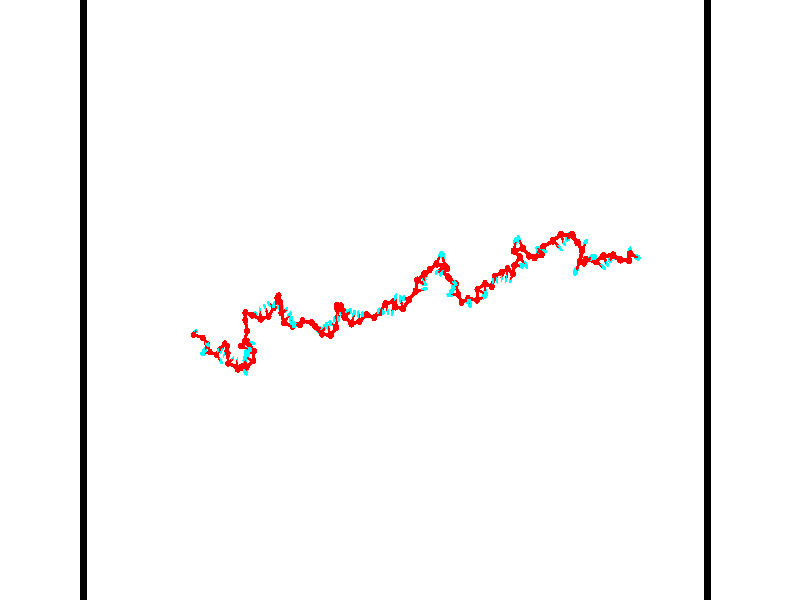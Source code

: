 // switches for output
#declare DRAW_BASES = 1; // possible values are 0, 1; only relevant for DNA ribbons
#declare DRAW_BASES_TYPE = 3; // possible values are 1, 2, 3; only relevant for DNA ribbons
#declare DRAW_FOG = 0; // set to 1 to enable fog

#include "colors.inc"

#include "transforms.inc"
background { rgb <1, 1, 1>}

#default {
   normal{
       ripples 0.25
       frequency 0.20
       turbulence 0.2
       lambda 5
   }
	finish {
		phong 0.1
		phong_size 40.
	}
}

// original window dimensions: 1024x640


// camera settings

camera {
	sky <-0, 1, 0>
	up <-0, 1, 0>
	right 1.6 * <0.99995, 0, 0.00999983>
	location <54.4867, 55, 106.329>
	look_at <55, 55, 55.0001>
	direction <0.513302, 0, -51.3289>
	angle 67.0682
}


# declare cpy_camera_pos = <54.4867, 55, 106.329>;
# if (DRAW_FOG = 1)
fog {
	fog_type 2
	up vnormalize(cpy_camera_pos)
	color rgbt<1,1,1,0.3>
	distance 1e-5
	fog_alt 3e-3
	fog_offset 88
}
# end


// LIGHTS

# declare lum = 6;
global_settings {
	ambient_light rgb lum * <0.05, 0.05, 0.05>
	max_trace_level 15
}# declare cpy_direct_light_amount = 0.25;
light_source
{	1000 * <-0.98995, -1, 1.00995>,
	rgb lum * cpy_direct_light_amount
	parallel
}

light_source
{	1000 * <0.98995, 1, -1.00995>,
	rgb lum * cpy_direct_light_amount
	parallel
}

// strand 0

// nucleotide -1

// particle -1
sphere {
	<36.052052, 52.337761, 50.551769> 0.250000
	pigment { color rgbt <1,0,0,0> }
	no_shadow
}
cylinder {
	<36.052334, 52.473270, 50.175423>,  <36.052502, 52.554577, 49.949615>, 0.100000
	pigment { color rgbt <1,0,0,0> }
	no_shadow
}
cylinder {
	<36.052334, 52.473270, 50.175423>,  <36.052052, 52.337761, 50.551769>, 0.100000
	pigment { color rgbt <1,0,0,0> }
	no_shadow
}

// particle -1
sphere {
	<36.052334, 52.473270, 50.175423> 0.100000
	pigment { color rgbt <1,0,0,0> }
	no_shadow
}
sphere {
	0, 1
	scale<0.080000,0.200000,0.300000>
	matrix <-0.476666, -0.826988, -0.298127,
		-0.879084, 0.448689, 0.160900,
		0.000704, 0.338775, -0.940867,
		36.052544, 52.574902, 49.893162>
	pigment { color rgbt <0,1,1,0> }
	no_shadow
}
cylinder {
	<36.755043, 52.066311, 50.122391>,  <36.052052, 52.337761, 50.551769>, 0.130000
	pigment { color rgbt <1,0,0,0> }
	no_shadow
}

// nucleotide -1

// particle -1
sphere {
	<36.755043, 52.066311, 50.122391> 0.250000
	pigment { color rgbt <1,0,0,0> }
	no_shadow
}
cylinder {
	<37.028458, 51.785290, 50.201584>,  <37.192505, 51.616676, 50.249100>, 0.100000
	pigment { color rgbt <1,0,0,0> }
	no_shadow
}
cylinder {
	<37.028458, 51.785290, 50.201584>,  <36.755043, 52.066311, 50.122391>, 0.100000
	pigment { color rgbt <1,0,0,0> }
	no_shadow
}

// particle -1
sphere {
	<37.028458, 51.785290, 50.201584> 0.100000
	pigment { color rgbt <1,0,0,0> }
	no_shadow
}
sphere {
	0, 1
	scale<0.080000,0.200000,0.300000>
	matrix <-0.504186, -0.650584, -0.567923,
		0.527804, 0.288373, -0.798914,
		0.683534, -0.702554, 0.197987,
		37.233517, 51.574524, 50.260979>
	pigment { color rgbt <0,1,1,0> }
	no_shadow
}
cylinder {
	<36.988377, 51.573833, 49.612701>,  <36.755043, 52.066311, 50.122391>, 0.130000
	pigment { color rgbt <1,0,0,0> }
	no_shadow
}

// nucleotide -1

// particle -1
sphere {
	<36.988377, 51.573833, 49.612701> 0.250000
	pigment { color rgbt <1,0,0,0> }
	no_shadow
}
cylinder {
	<36.936710, 51.299187, 49.898880>,  <36.905712, 51.134399, 50.070587>, 0.100000
	pigment { color rgbt <1,0,0,0> }
	no_shadow
}
cylinder {
	<36.936710, 51.299187, 49.898880>,  <36.988377, 51.573833, 49.612701>, 0.100000
	pigment { color rgbt <1,0,0,0> }
	no_shadow
}

// particle -1
sphere {
	<36.936710, 51.299187, 49.898880> 0.100000
	pigment { color rgbt <1,0,0,0> }
	no_shadow
}
sphere {
	0, 1
	scale<0.080000,0.200000,0.300000>
	matrix <-0.631155, -0.499553, -0.593371,
		0.764826, -0.528202, -0.368840,
		-0.129165, -0.686621, 0.715449,
		36.897961, 51.093201, 50.113514>
	pigment { color rgbt <0,1,1,0> }
	no_shadow
}
cylinder {
	<37.195549, 50.924488, 49.428902>,  <36.988377, 51.573833, 49.612701>, 0.130000
	pigment { color rgbt <1,0,0,0> }
	no_shadow
}

// nucleotide -1

// particle -1
sphere {
	<37.195549, 50.924488, 49.428902> 0.250000
	pigment { color rgbt <1,0,0,0> }
	no_shadow
}
cylinder {
	<36.896713, 50.873074, 49.689770>,  <36.717411, 50.842224, 49.846291>, 0.100000
	pigment { color rgbt <1,0,0,0> }
	no_shadow
}
cylinder {
	<36.896713, 50.873074, 49.689770>,  <37.195549, 50.924488, 49.428902>, 0.100000
	pigment { color rgbt <1,0,0,0> }
	no_shadow
}

// particle -1
sphere {
	<36.896713, 50.873074, 49.689770> 0.100000
	pigment { color rgbt <1,0,0,0> }
	no_shadow
}
sphere {
	0, 1
	scale<0.080000,0.200000,0.300000>
	matrix <-0.527416, -0.482535, -0.699280,
		0.404579, -0.866394, 0.292706,
		-0.747093, -0.128537, 0.652173,
		36.672585, 50.834511, 49.885422>
	pigment { color rgbt <0,1,1,0> }
	no_shadow
}
cylinder {
	<37.636780, 50.681499, 48.897457>,  <37.195549, 50.924488, 49.428902>, 0.130000
	pigment { color rgbt <1,0,0,0> }
	no_shadow
}

// nucleotide -1

// particle -1
sphere {
	<37.636780, 50.681499, 48.897457> 0.250000
	pigment { color rgbt <1,0,0,0> }
	no_shadow
}
cylinder {
	<37.896461, 50.387497, 48.975731>,  <38.052273, 50.211094, 49.022697>, 0.100000
	pigment { color rgbt <1,0,0,0> }
	no_shadow
}
cylinder {
	<37.896461, 50.387497, 48.975731>,  <37.636780, 50.681499, 48.897457>, 0.100000
	pigment { color rgbt <1,0,0,0> }
	no_shadow
}

// particle -1
sphere {
	<37.896461, 50.387497, 48.975731> 0.100000
	pigment { color rgbt <1,0,0,0> }
	no_shadow
}
sphere {
	0, 1
	scale<0.080000,0.200000,0.300000>
	matrix <-0.540192, -0.264428, 0.798918,
		-0.535466, -0.624372, -0.568714,
		0.649207, -0.735008, 0.195689,
		38.091225, 50.166996, 49.034439>
	pigment { color rgbt <0,1,1,0> }
	no_shadow
}
cylinder {
	<38.103092, 51.132515, 49.293816>,  <37.636780, 50.681499, 48.897457>, 0.130000
	pigment { color rgbt <1,0,0,0> }
	no_shadow
}

// nucleotide -1

// particle -1
sphere {
	<38.103092, 51.132515, 49.293816> 0.250000
	pigment { color rgbt <1,0,0,0> }
	no_shadow
}
cylinder {
	<38.106136, 51.114407, 49.693394>,  <38.107964, 51.103542, 49.933140>, 0.100000
	pigment { color rgbt <1,0,0,0> }
	no_shadow
}
cylinder {
	<38.106136, 51.114407, 49.693394>,  <38.103092, 51.132515, 49.293816>, 0.100000
	pigment { color rgbt <1,0,0,0> }
	no_shadow
}

// particle -1
sphere {
	<38.106136, 51.114407, 49.693394> 0.100000
	pigment { color rgbt <1,0,0,0> }
	no_shadow
}
sphere {
	0, 1
	scale<0.080000,0.200000,0.300000>
	matrix <0.958679, -0.283774, -0.020162,
		0.284387, 0.957822, 0.041246,
		0.007607, -0.045275, 0.998946,
		38.108418, 51.100822, 49.993076>
	pigment { color rgbt <0,1,1,0> }
	no_shadow
}
cylinder {
	<38.649212, 51.614765, 49.679531>,  <38.103092, 51.132515, 49.293816>, 0.130000
	pigment { color rgbt <1,0,0,0> }
	no_shadow
}

// nucleotide -1

// particle -1
sphere {
	<38.649212, 51.614765, 49.679531> 0.250000
	pigment { color rgbt <1,0,0,0> }
	no_shadow
}
cylinder {
	<38.546223, 51.301884, 49.906464>,  <38.484428, 51.114155, 50.042622>, 0.100000
	pigment { color rgbt <1,0,0,0> }
	no_shadow
}
cylinder {
	<38.546223, 51.301884, 49.906464>,  <38.649212, 51.614765, 49.679531>, 0.100000
	pigment { color rgbt <1,0,0,0> }
	no_shadow
}

// particle -1
sphere {
	<38.546223, 51.301884, 49.906464> 0.100000
	pigment { color rgbt <1,0,0,0> }
	no_shadow
}
sphere {
	0, 1
	scale<0.080000,0.200000,0.300000>
	matrix <0.890293, -0.420259, -0.175386,
		0.375613, 0.459930, 0.804599,
		-0.257475, -0.782206, 0.567327,
		38.468979, 51.067223, 50.076660>
	pigment { color rgbt <0,1,1,0> }
	no_shadow
}
cylinder {
	<39.041271, 51.461193, 50.274662>,  <38.649212, 51.614765, 49.679531>, 0.130000
	pigment { color rgbt <1,0,0,0> }
	no_shadow
}

// nucleotide -1

// particle -1
sphere {
	<39.041271, 51.461193, 50.274662> 0.250000
	pigment { color rgbt <1,0,0,0> }
	no_shadow
}
cylinder {
	<38.883507, 51.097488, 50.221470>,  <38.788849, 50.879265, 50.189552>, 0.100000
	pigment { color rgbt <1,0,0,0> }
	no_shadow
}
cylinder {
	<38.883507, 51.097488, 50.221470>,  <39.041271, 51.461193, 50.274662>, 0.100000
	pigment { color rgbt <1,0,0,0> }
	no_shadow
}

// particle -1
sphere {
	<38.883507, 51.097488, 50.221470> 0.100000
	pigment { color rgbt <1,0,0,0> }
	no_shadow
}
sphere {
	0, 1
	scale<0.080000,0.200000,0.300000>
	matrix <0.917598, -0.397491, -0.003696,
		-0.049499, -0.123484, 0.991111,
		-0.394415, -0.909259, -0.132984,
		38.765182, 50.824711, 50.181576>
	pigment { color rgbt <0,1,1,0> }
	no_shadow
}
cylinder {
	<39.244453, 50.932598, 50.806202>,  <39.041271, 51.461193, 50.274662>, 0.130000
	pigment { color rgbt <1,0,0,0> }
	no_shadow
}

// nucleotide -1

// particle -1
sphere {
	<39.244453, 50.932598, 50.806202> 0.250000
	pigment { color rgbt <1,0,0,0> }
	no_shadow
}
cylinder {
	<39.187160, 50.734230, 50.463612>,  <39.152782, 50.615208, 50.258057>, 0.100000
	pigment { color rgbt <1,0,0,0> }
	no_shadow
}
cylinder {
	<39.187160, 50.734230, 50.463612>,  <39.244453, 50.932598, 50.806202>, 0.100000
	pigment { color rgbt <1,0,0,0> }
	no_shadow
}

// particle -1
sphere {
	<39.187160, 50.734230, 50.463612> 0.100000
	pigment { color rgbt <1,0,0,0> }
	no_shadow
}
sphere {
	0, 1
	scale<0.080000,0.200000,0.300000>
	matrix <0.908818, -0.408532, 0.084562,
		-0.391833, -0.766266, 0.509219,
		-0.143236, -0.495922, -0.856472,
		39.144188, 50.585453, 50.206669>
	pigment { color rgbt <0,1,1,0> }
	no_shadow
}
cylinder {
	<39.302326, 50.156025, 50.907063>,  <39.244453, 50.932598, 50.806202>, 0.130000
	pigment { color rgbt <1,0,0,0> }
	no_shadow
}

// nucleotide -1

// particle -1
sphere {
	<39.302326, 50.156025, 50.907063> 0.250000
	pigment { color rgbt <1,0,0,0> }
	no_shadow
}
cylinder {
	<39.417553, 50.314594, 50.558380>,  <39.486691, 50.409737, 50.349171>, 0.100000
	pigment { color rgbt <1,0,0,0> }
	no_shadow
}
cylinder {
	<39.417553, 50.314594, 50.558380>,  <39.302326, 50.156025, 50.907063>, 0.100000
	pigment { color rgbt <1,0,0,0> }
	no_shadow
}

// particle -1
sphere {
	<39.417553, 50.314594, 50.558380> 0.100000
	pigment { color rgbt <1,0,0,0> }
	no_shadow
}
sphere {
	0, 1
	scale<0.080000,0.200000,0.300000>
	matrix <0.942834, -0.276708, 0.185732,
		-0.167577, -0.875373, -0.453476,
		0.288065, 0.396428, -0.871701,
		39.503971, 50.433521, 50.296871>
	pigment { color rgbt <0,1,1,0> }
	no_shadow
}
cylinder {
	<39.996876, 49.874573, 50.706993>,  <39.302326, 50.156025, 50.907063>, 0.130000
	pigment { color rgbt <1,0,0,0> }
	no_shadow
}

// nucleotide -1

// particle -1
sphere {
	<39.996876, 49.874573, 50.706993> 0.250000
	pigment { color rgbt <1,0,0,0> }
	no_shadow
}
cylinder {
	<39.964977, 50.145367, 50.414330>,  <39.945839, 50.307842, 50.238731>, 0.100000
	pigment { color rgbt <1,0,0,0> }
	no_shadow
}
cylinder {
	<39.964977, 50.145367, 50.414330>,  <39.996876, 49.874573, 50.706993>, 0.100000
	pigment { color rgbt <1,0,0,0> }
	no_shadow
}

// particle -1
sphere {
	<39.964977, 50.145367, 50.414330> 0.100000
	pigment { color rgbt <1,0,0,0> }
	no_shadow
}
sphere {
	0, 1
	scale<0.080000,0.200000,0.300000>
	matrix <0.898802, -0.268558, -0.346457,
		-0.431040, -0.685248, -0.587060,
		-0.079749, 0.676987, -0.731661,
		39.941051, 50.348461, 50.194832>
	pigment { color rgbt <0,1,1,0> }
	no_shadow
}
cylinder {
	<40.667145, 49.960953, 50.962261>,  <39.996876, 49.874573, 50.706993>, 0.130000
	pigment { color rgbt <1,0,0,0> }
	no_shadow
}

// nucleotide -1

// particle -1
sphere {
	<40.667145, 49.960953, 50.962261> 0.250000
	pigment { color rgbt <1,0,0,0> }
	no_shadow
}
cylinder {
	<40.871273, 49.696098, 51.181770>,  <40.993752, 49.537186, 51.313477>, 0.100000
	pigment { color rgbt <1,0,0,0> }
	no_shadow
}
cylinder {
	<40.871273, 49.696098, 51.181770>,  <40.667145, 49.960953, 50.962261>, 0.100000
	pigment { color rgbt <1,0,0,0> }
	no_shadow
}

// particle -1
sphere {
	<40.871273, 49.696098, 51.181770> 0.100000
	pigment { color rgbt <1,0,0,0> }
	no_shadow
}
sphere {
	0, 1
	scale<0.080000,0.200000,0.300000>
	matrix <0.272068, 0.729649, 0.627368,
		-0.815814, -0.170854, 0.552500,
		0.510320, -0.662133, 0.548774,
		41.024368, 49.497459, 51.346401>
	pigment { color rgbt <0,1,1,0> }
	no_shadow
}
cylinder {
	<40.362427, 49.768051, 51.607910>,  <40.667145, 49.960953, 50.962261>, 0.130000
	pigment { color rgbt <1,0,0,0> }
	no_shadow
}

// nucleotide -1

// particle -1
sphere {
	<40.362427, 49.768051, 51.607910> 0.250000
	pigment { color rgbt <1,0,0,0> }
	no_shadow
}
cylinder {
	<40.762127, 49.776634, 51.595032>,  <41.001945, 49.781784, 51.587303>, 0.100000
	pigment { color rgbt <1,0,0,0> }
	no_shadow
}
cylinder {
	<40.762127, 49.776634, 51.595032>,  <40.362427, 49.768051, 51.607910>, 0.100000
	pigment { color rgbt <1,0,0,0> }
	no_shadow
}

// particle -1
sphere {
	<40.762127, 49.776634, 51.595032> 0.100000
	pigment { color rgbt <1,0,0,0> }
	no_shadow
}
sphere {
	0, 1
	scale<0.080000,0.200000,0.300000>
	matrix <0.001626, 0.808163, 0.588957,
		0.038656, -0.588568, 0.807523,
		0.999251, 0.021454, -0.032197,
		41.061901, 49.783070, 51.585373>
	pigment { color rgbt <0,1,1,0> }
	no_shadow
}
cylinder {
	<40.645329, 49.948429, 52.252193>,  <40.362427, 49.768051, 51.607910>, 0.130000
	pigment { color rgbt <1,0,0,0> }
	no_shadow
}

// nucleotide -1

// particle -1
sphere {
	<40.645329, 49.948429, 52.252193> 0.250000
	pigment { color rgbt <1,0,0,0> }
	no_shadow
}
cylinder {
	<40.904793, 50.056175, 51.967468>,  <41.060471, 50.120823, 51.796631>, 0.100000
	pigment { color rgbt <1,0,0,0> }
	no_shadow
}
cylinder {
	<40.904793, 50.056175, 51.967468>,  <40.645329, 49.948429, 52.252193>, 0.100000
	pigment { color rgbt <1,0,0,0> }
	no_shadow
}

// particle -1
sphere {
	<40.904793, 50.056175, 51.967468> 0.100000
	pigment { color rgbt <1,0,0,0> }
	no_shadow
}
sphere {
	0, 1
	scale<0.080000,0.200000,0.300000>
	matrix <0.093452, 0.900005, 0.425743,
		0.755321, -0.342683, 0.558623,
		0.648658, 0.269368, -0.711817,
		41.099392, 50.136986, 51.753922>
	pigment { color rgbt <0,1,1,0> }
	no_shadow
}
cylinder {
	<41.390953, 50.020493, 52.477154>,  <40.645329, 49.948429, 52.252193>, 0.130000
	pigment { color rgbt <1,0,0,0> }
	no_shadow
}

// nucleotide -1

// particle -1
sphere {
	<41.390953, 50.020493, 52.477154> 0.250000
	pigment { color rgbt <1,0,0,0> }
	no_shadow
}
cylinder {
	<41.220509, 50.260914, 52.206699>,  <41.118240, 50.405167, 52.044426>, 0.100000
	pigment { color rgbt <1,0,0,0> }
	no_shadow
}
cylinder {
	<41.220509, 50.260914, 52.206699>,  <41.390953, 50.020493, 52.477154>, 0.100000
	pigment { color rgbt <1,0,0,0> }
	no_shadow
}

// particle -1
sphere {
	<41.220509, 50.260914, 52.206699> 0.100000
	pigment { color rgbt <1,0,0,0> }
	no_shadow
}
sphere {
	0, 1
	scale<0.080000,0.200000,0.300000>
	matrix <0.218447, 0.793633, 0.567827,
		0.877900, 0.094258, -0.469476,
		-0.426114, 0.601051, -0.676140,
		41.092674, 50.441231, 52.003857>
	pigment { color rgbt <0,1,1,0> }
	no_shadow
}
cylinder {
	<41.915947, 50.461044, 52.140327>,  <41.390953, 50.020493, 52.477154>, 0.130000
	pigment { color rgbt <1,0,0,0> }
	no_shadow
}

// nucleotide -1

// particle -1
sphere {
	<41.915947, 50.461044, 52.140327> 0.250000
	pigment { color rgbt <1,0,0,0> }
	no_shadow
}
cylinder {
	<41.543789, 50.588760, 52.212345>,  <41.320496, 50.665390, 52.255558>, 0.100000
	pigment { color rgbt <1,0,0,0> }
	no_shadow
}
cylinder {
	<41.543789, 50.588760, 52.212345>,  <41.915947, 50.461044, 52.140327>, 0.100000
	pigment { color rgbt <1,0,0,0> }
	no_shadow
}

// particle -1
sphere {
	<41.543789, 50.588760, 52.212345> 0.100000
	pigment { color rgbt <1,0,0,0> }
	no_shadow
}
sphere {
	0, 1
	scale<0.080000,0.200000,0.300000>
	matrix <0.353807, 0.653803, 0.668851,
		0.095845, 0.685998, -0.721263,
		-0.930395, 0.319294, 0.180047,
		41.264671, 50.684547, 52.266361>
	pigment { color rgbt <0,1,1,0> }
	no_shadow
}
cylinder {
	<41.968552, 51.162220, 52.165165>,  <41.915947, 50.461044, 52.140327>, 0.130000
	pigment { color rgbt <1,0,0,0> }
	no_shadow
}

// nucleotide -1

// particle -1
sphere {
	<41.968552, 51.162220, 52.165165> 0.250000
	pigment { color rgbt <1,0,0,0> }
	no_shadow
}
cylinder {
	<41.660480, 51.045536, 52.392052>,  <41.475639, 50.975525, 52.528183>, 0.100000
	pigment { color rgbt <1,0,0,0> }
	no_shadow
}
cylinder {
	<41.660480, 51.045536, 52.392052>,  <41.968552, 51.162220, 52.165165>, 0.100000
	pigment { color rgbt <1,0,0,0> }
	no_shadow
}

// particle -1
sphere {
	<41.660480, 51.045536, 52.392052> 0.100000
	pigment { color rgbt <1,0,0,0> }
	no_shadow
}
sphere {
	0, 1
	scale<0.080000,0.200000,0.300000>
	matrix <0.363994, 0.529256, 0.766418,
		-0.523776, 0.796739, -0.301438,
		-0.770173, -0.291710, 0.567220,
		41.429428, 50.958023, 52.562218>
	pigment { color rgbt <0,1,1,0> }
	no_shadow
}
cylinder {
	<41.593815, 51.719349, 52.521290>,  <41.968552, 51.162220, 52.165165>, 0.130000
	pigment { color rgbt <1,0,0,0> }
	no_shadow
}

// nucleotide -1

// particle -1
sphere {
	<41.593815, 51.719349, 52.521290> 0.250000
	pigment { color rgbt <1,0,0,0> }
	no_shadow
}
cylinder {
	<41.511951, 51.395042, 52.740662>,  <41.462833, 51.200459, 52.872284>, 0.100000
	pigment { color rgbt <1,0,0,0> }
	no_shadow
}
cylinder {
	<41.511951, 51.395042, 52.740662>,  <41.593815, 51.719349, 52.521290>, 0.100000
	pigment { color rgbt <1,0,0,0> }
	no_shadow
}

// particle -1
sphere {
	<41.511951, 51.395042, 52.740662> 0.100000
	pigment { color rgbt <1,0,0,0> }
	no_shadow
}
sphere {
	0, 1
	scale<0.080000,0.200000,0.300000>
	matrix <0.445152, 0.421908, 0.789831,
		-0.871754, 0.405781, 0.274566,
		-0.204656, -0.810762, 0.548434,
		41.450554, 51.151814, 52.905193>
	pigment { color rgbt <0,1,1,0> }
	no_shadow
}
cylinder {
	<41.624855, 51.944107, 53.124725>,  <41.593815, 51.719349, 52.521290>, 0.130000
	pigment { color rgbt <1,0,0,0> }
	no_shadow
}

// nucleotide -1

// particle -1
sphere {
	<41.624855, 51.944107, 53.124725> 0.250000
	pigment { color rgbt <1,0,0,0> }
	no_shadow
}
cylinder {
	<41.669563, 51.551682, 53.188004>,  <41.696388, 51.316227, 53.225971>, 0.100000
	pigment { color rgbt <1,0,0,0> }
	no_shadow
}
cylinder {
	<41.669563, 51.551682, 53.188004>,  <41.624855, 51.944107, 53.124725>, 0.100000
	pigment { color rgbt <1,0,0,0> }
	no_shadow
}

// particle -1
sphere {
	<41.669563, 51.551682, 53.188004> 0.100000
	pigment { color rgbt <1,0,0,0> }
	no_shadow
}
sphere {
	0, 1
	scale<0.080000,0.200000,0.300000>
	matrix <0.484972, 0.192800, 0.853013,
		-0.867358, -0.018622, 0.497337,
		0.111771, -0.981061, 0.158196,
		41.703094, 51.257362, 53.235462>
	pigment { color rgbt <0,1,1,0> }
	no_shadow
}
cylinder {
	<41.173260, 51.659531, 53.661819>,  <41.624855, 51.944107, 53.124725>, 0.130000
	pigment { color rgbt <1,0,0,0> }
	no_shadow
}

// nucleotide -1

// particle -1
sphere {
	<41.173260, 51.659531, 53.661819> 0.250000
	pigment { color rgbt <1,0,0,0> }
	no_shadow
}
cylinder {
	<41.546810, 51.519123, 53.634529>,  <41.770943, 51.434879, 53.618153>, 0.100000
	pigment { color rgbt <1,0,0,0> }
	no_shadow
}
cylinder {
	<41.546810, 51.519123, 53.634529>,  <41.173260, 51.659531, 53.661819>, 0.100000
	pigment { color rgbt <1,0,0,0> }
	no_shadow
}

// particle -1
sphere {
	<41.546810, 51.519123, 53.634529> 0.100000
	pigment { color rgbt <1,0,0,0> }
	no_shadow
}
sphere {
	0, 1
	scale<0.080000,0.200000,0.300000>
	matrix <0.200236, 0.355238, 0.913078,
		-0.296273, -0.866365, 0.402036,
		0.933878, -0.351023, -0.068230,
		41.826973, 51.413815, 53.614059>
	pigment { color rgbt <0,1,1,0> }
	no_shadow
}
cylinder {
	<41.596676, 52.043190, 54.079483>,  <41.173260, 51.659531, 53.661819>, 0.130000
	pigment { color rgbt <1,0,0,0> }
	no_shadow
}

// nucleotide -1

// particle -1
sphere {
	<41.596676, 52.043190, 54.079483> 0.250000
	pigment { color rgbt <1,0,0,0> }
	no_shadow
}
cylinder {
	<41.987877, 51.966892, 54.113258>,  <42.222595, 51.921112, 54.133522>, 0.100000
	pigment { color rgbt <1,0,0,0> }
	no_shadow
}
cylinder {
	<41.987877, 51.966892, 54.113258>,  <41.596676, 52.043190, 54.079483>, 0.100000
	pigment { color rgbt <1,0,0,0> }
	no_shadow
}

// particle -1
sphere {
	<41.987877, 51.966892, 54.113258> 0.100000
	pigment { color rgbt <1,0,0,0> }
	no_shadow
}
sphere {
	0, 1
	scale<0.080000,0.200000,0.300000>
	matrix <0.207500, 0.848016, -0.487660,
		0.021414, 0.494453, 0.868941,
		0.978001, -0.190748, 0.084439,
		42.281277, 51.909668, 54.138592>
	pigment { color rgbt <0,1,1,0> }
	no_shadow
}
cylinder {
	<41.864906, 52.767960, 54.337864>,  <41.596676, 52.043190, 54.079483>, 0.130000
	pigment { color rgbt <1,0,0,0> }
	no_shadow
}

// nucleotide -1

// particle -1
sphere {
	<41.864906, 52.767960, 54.337864> 0.250000
	pigment { color rgbt <1,0,0,0> }
	no_shadow
}
cylinder {
	<41.823971, 52.768211, 53.939964>,  <41.799412, 52.768364, 53.701225>, 0.100000
	pigment { color rgbt <1,0,0,0> }
	no_shadow
}
cylinder {
	<41.823971, 52.768211, 53.939964>,  <41.864906, 52.767960, 54.337864>, 0.100000
	pigment { color rgbt <1,0,0,0> }
	no_shadow
}

// particle -1
sphere {
	<41.823971, 52.768211, 53.939964> 0.100000
	pigment { color rgbt <1,0,0,0> }
	no_shadow
}
sphere {
	0, 1
	scale<0.080000,0.200000,0.300000>
	matrix <-0.661427, 0.746873, 0.068518,
		0.742995, 0.664966, -0.076015,
		-0.102335, 0.000630, -0.994750,
		41.793270, 52.768402, 53.641541>
	pigment { color rgbt <0,1,1,0> }
	no_shadow
}
cylinder {
	<41.763172, 53.566284, 54.517231>,  <41.864906, 52.767960, 54.337864>, 0.130000
	pigment { color rgbt <1,0,0,0> }
	no_shadow
}

// nucleotide -1

// particle -1
sphere {
	<41.763172, 53.566284, 54.517231> 0.250000
	pigment { color rgbt <1,0,0,0> }
	no_shadow
}
cylinder {
	<41.742794, 53.332031, 54.193642>,  <41.730568, 53.191479, 53.999489>, 0.100000
	pigment { color rgbt <1,0,0,0> }
	no_shadow
}
cylinder {
	<41.742794, 53.332031, 54.193642>,  <41.763172, 53.566284, 54.517231>, 0.100000
	pigment { color rgbt <1,0,0,0> }
	no_shadow
}

// particle -1
sphere {
	<41.742794, 53.332031, 54.193642> 0.100000
	pigment { color rgbt <1,0,0,0> }
	no_shadow
}
sphere {
	0, 1
	scale<0.080000,0.200000,0.300000>
	matrix <-0.944783, 0.290816, -0.151033,
		0.323712, 0.756609, -0.568114,
		-0.050944, -0.585636, -0.808971,
		41.727512, 53.156342, 53.950951>
	pigment { color rgbt <0,1,1,0> }
	no_shadow
}
cylinder {
	<41.876385, 54.097767, 54.984287>,  <41.763172, 53.566284, 54.517231>, 0.130000
	pigment { color rgbt <1,0,0,0> }
	no_shadow
}

// nucleotide -1

// particle -1
sphere {
	<41.876385, 54.097767, 54.984287> 0.250000
	pigment { color rgbt <1,0,0,0> }
	no_shadow
}
cylinder {
	<42.118134, 53.950630, 54.701607>,  <42.263184, 53.862347, 54.531998>, 0.100000
	pigment { color rgbt <1,0,0,0> }
	no_shadow
}
cylinder {
	<42.118134, 53.950630, 54.701607>,  <41.876385, 54.097767, 54.984287>, 0.100000
	pigment { color rgbt <1,0,0,0> }
	no_shadow
}

// particle -1
sphere {
	<42.118134, 53.950630, 54.701607> 0.100000
	pigment { color rgbt <1,0,0,0> }
	no_shadow
}
sphere {
	0, 1
	scale<0.080000,0.200000,0.300000>
	matrix <0.742491, 0.581670, 0.332215,
		0.288865, -0.725502, 0.624663,
		0.604370, -0.367842, -0.706703,
		42.299446, 53.840279, 54.489597>
	pigment { color rgbt <0,1,1,0> }
	no_shadow
}
cylinder {
	<42.498863, 53.936142, 55.292439>,  <41.876385, 54.097767, 54.984287>, 0.130000
	pigment { color rgbt <1,0,0,0> }
	no_shadow
}

// nucleotide -1

// particle -1
sphere {
	<42.498863, 53.936142, 55.292439> 0.250000
	pigment { color rgbt <1,0,0,0> }
	no_shadow
}
cylinder {
	<42.585484, 53.977089, 54.904083>,  <42.637455, 54.001656, 54.671070>, 0.100000
	pigment { color rgbt <1,0,0,0> }
	no_shadow
}
cylinder {
	<42.585484, 53.977089, 54.904083>,  <42.498863, 53.936142, 55.292439>, 0.100000
	pigment { color rgbt <1,0,0,0> }
	no_shadow
}

// particle -1
sphere {
	<42.585484, 53.977089, 54.904083> 0.100000
	pigment { color rgbt <1,0,0,0> }
	no_shadow
}
sphere {
	0, 1
	scale<0.080000,0.200000,0.300000>
	matrix <0.847743, 0.473507, 0.239003,
		0.484189, -0.874822, 0.015758,
		0.216547, 0.102364, -0.970891,
		42.650448, 54.007797, 54.612816>
	pigment { color rgbt <0,1,1,0> }
	no_shadow
}
cylinder {
	<43.183678, 53.641865, 54.985874>,  <42.498863, 53.936142, 55.292439>, 0.130000
	pigment { color rgbt <1,0,0,0> }
	no_shadow
}

// nucleotide -1

// particle -1
sphere {
	<43.183678, 53.641865, 54.985874> 0.250000
	pigment { color rgbt <1,0,0,0> }
	no_shadow
}
cylinder {
	<43.097481, 53.976368, 54.784187>,  <43.045765, 54.177071, 54.663174>, 0.100000
	pigment { color rgbt <1,0,0,0> }
	no_shadow
}
cylinder {
	<43.097481, 53.976368, 54.784187>,  <43.183678, 53.641865, 54.985874>, 0.100000
	pigment { color rgbt <1,0,0,0> }
	no_shadow
}

// particle -1
sphere {
	<43.097481, 53.976368, 54.784187> 0.100000
	pigment { color rgbt <1,0,0,0> }
	no_shadow
}
sphere {
	0, 1
	scale<0.080000,0.200000,0.300000>
	matrix <0.942566, 0.313076, 0.116422,
		0.255217, -0.450169, -0.855694,
		-0.215488, 0.836260, -0.504216,
		43.032833, 54.227245, 54.632923>
	pigment { color rgbt <0,1,1,0> }
	no_shadow
}
cylinder {
	<43.731697, 53.833832, 54.468555>,  <43.183678, 53.641865, 54.985874>, 0.130000
	pigment { color rgbt <1,0,0,0> }
	no_shadow
}

// nucleotide -1

// particle -1
sphere {
	<43.731697, 53.833832, 54.468555> 0.250000
	pigment { color rgbt <1,0,0,0> }
	no_shadow
}
cylinder {
	<43.577969, 54.196533, 54.537949>,  <43.485729, 54.414154, 54.579582>, 0.100000
	pigment { color rgbt <1,0,0,0> }
	no_shadow
}
cylinder {
	<43.577969, 54.196533, 54.537949>,  <43.731697, 53.833832, 54.468555>, 0.100000
	pigment { color rgbt <1,0,0,0> }
	no_shadow
}

// particle -1
sphere {
	<43.577969, 54.196533, 54.537949> 0.100000
	pigment { color rgbt <1,0,0,0> }
	no_shadow
}
sphere {
	0, 1
	scale<0.080000,0.200000,0.300000>
	matrix <0.920565, 0.362218, 0.146144,
		0.069678, 0.215866, -0.973934,
		-0.384324, 0.906752, 0.173480,
		43.462673, 54.468559, 54.589993>
	pigment { color rgbt <0,1,1,0> }
	no_shadow
}
cylinder {
	<44.096134, 54.444241, 53.977028>,  <43.731697, 53.833832, 54.468555>, 0.130000
	pigment { color rgbt <1,0,0,0> }
	no_shadow
}

// nucleotide -1

// particle -1
sphere {
	<44.096134, 54.444241, 53.977028> 0.250000
	pigment { color rgbt <1,0,0,0> }
	no_shadow
}
cylinder {
	<43.933815, 54.592766, 54.311081>,  <43.836422, 54.681881, 54.511513>, 0.100000
	pigment { color rgbt <1,0,0,0> }
	no_shadow
}
cylinder {
	<43.933815, 54.592766, 54.311081>,  <44.096134, 54.444241, 53.977028>, 0.100000
	pigment { color rgbt <1,0,0,0> }
	no_shadow
}

// particle -1
sphere {
	<43.933815, 54.592766, 54.311081> 0.100000
	pigment { color rgbt <1,0,0,0> }
	no_shadow
}
sphere {
	0, 1
	scale<0.080000,0.200000,0.300000>
	matrix <0.894462, 0.349087, 0.279420,
		-0.187781, 0.860385, -0.473789,
		-0.405803, 0.371317, 0.835134,
		43.812073, 54.704163, 54.561623>
	pigment { color rgbt <0,1,1,0> }
	no_shadow
}
cylinder {
	<44.425407, 55.139286, 54.142532>,  <44.096134, 54.444241, 53.977028>, 0.130000
	pigment { color rgbt <1,0,0,0> }
	no_shadow
}

// nucleotide -1

// particle -1
sphere {
	<44.425407, 55.139286, 54.142532> 0.250000
	pigment { color rgbt <1,0,0,0> }
	no_shadow
}
cylinder {
	<44.310368, 54.859856, 54.404610>,  <44.241344, 54.692196, 54.561855>, 0.100000
	pigment { color rgbt <1,0,0,0> }
	no_shadow
}
cylinder {
	<44.310368, 54.859856, 54.404610>,  <44.425407, 55.139286, 54.142532>, 0.100000
	pigment { color rgbt <1,0,0,0> }
	no_shadow
}

// particle -1
sphere {
	<44.310368, 54.859856, 54.404610> 0.100000
	pigment { color rgbt <1,0,0,0> }
	no_shadow
}
sphere {
	0, 1
	scale<0.080000,0.200000,0.300000>
	matrix <0.916800, -0.002907, 0.399335,
		-0.277063, 0.715526, 0.641294,
		-0.287599, -0.698580, 0.655190,
		44.224087, 54.650280, 54.601166>
	pigment { color rgbt <0,1,1,0> }
	no_shadow
}
cylinder {
	<44.662144, 55.295544, 54.845356>,  <44.425407, 55.139286, 54.142532>, 0.130000
	pigment { color rgbt <1,0,0,0> }
	no_shadow
}

// nucleotide -1

// particle -1
sphere {
	<44.662144, 55.295544, 54.845356> 0.250000
	pigment { color rgbt <1,0,0,0> }
	no_shadow
}
cylinder {
	<44.641033, 54.901073, 54.782532>,  <44.628365, 54.664391, 54.744839>, 0.100000
	pigment { color rgbt <1,0,0,0> }
	no_shadow
}
cylinder {
	<44.641033, 54.901073, 54.782532>,  <44.662144, 55.295544, 54.845356>, 0.100000
	pigment { color rgbt <1,0,0,0> }
	no_shadow
}

// particle -1
sphere {
	<44.641033, 54.901073, 54.782532> 0.100000
	pigment { color rgbt <1,0,0,0> }
	no_shadow
}
sphere {
	0, 1
	scale<0.080000,0.200000,0.300000>
	matrix <0.966768, -0.089859, 0.239345,
		-0.250149, -0.139205, 0.958148,
		-0.052780, -0.986178, -0.157057,
		44.625198, 54.605221, 54.735416>
	pigment { color rgbt <0,1,1,0> }
	no_shadow
}
cylinder {
	<44.922478, 54.865021, 55.477909>,  <44.662144, 55.295544, 54.845356>, 0.130000
	pigment { color rgbt <1,0,0,0> }
	no_shadow
}

// nucleotide -1

// particle -1
sphere {
	<44.922478, 54.865021, 55.477909> 0.250000
	pigment { color rgbt <1,0,0,0> }
	no_shadow
}
cylinder {
	<44.973465, 54.627289, 55.160286>,  <45.004055, 54.484650, 54.969711>, 0.100000
	pigment { color rgbt <1,0,0,0> }
	no_shadow
}
cylinder {
	<44.973465, 54.627289, 55.160286>,  <44.922478, 54.865021, 55.477909>, 0.100000
	pigment { color rgbt <1,0,0,0> }
	no_shadow
}

// particle -1
sphere {
	<44.973465, 54.627289, 55.160286> 0.100000
	pigment { color rgbt <1,0,0,0> }
	no_shadow
}
sphere {
	0, 1
	scale<0.080000,0.200000,0.300000>
	matrix <0.954158, -0.145108, 0.261775,
		-0.270805, -0.791021, 0.548590,
		0.127464, -0.594331, -0.794055,
		45.011703, 54.448990, 54.922070>
	pigment { color rgbt <0,1,1,0> }
	no_shadow
}
cylinder {
	<45.055241, 54.105782, 55.630116>,  <44.922478, 54.865021, 55.477909>, 0.130000
	pigment { color rgbt <1,0,0,0> }
	no_shadow
}

// nucleotide -1

// particle -1
sphere {
	<45.055241, 54.105782, 55.630116> 0.250000
	pigment { color rgbt <1,0,0,0> }
	no_shadow
}
cylinder {
	<45.215012, 54.210079, 55.278557>,  <45.310875, 54.272659, 55.067619>, 0.100000
	pigment { color rgbt <1,0,0,0> }
	no_shadow
}
cylinder {
	<45.215012, 54.210079, 55.278557>,  <45.055241, 54.105782, 55.630116>, 0.100000
	pigment { color rgbt <1,0,0,0> }
	no_shadow
}

// particle -1
sphere {
	<45.215012, 54.210079, 55.278557> 0.100000
	pigment { color rgbt <1,0,0,0> }
	no_shadow
}
sphere {
	0, 1
	scale<0.080000,0.200000,0.300000>
	matrix <0.873431, -0.399496, 0.278427,
		-0.278519, -0.878872, -0.387313,
		0.399432, 0.260744, -0.878901,
		45.334843, 54.288303, 55.014885>
	pigment { color rgbt <0,1,1,0> }
	no_shadow
}
cylinder {
	<45.187725, 53.404526, 55.240341>,  <45.055241, 54.105782, 55.630116>, 0.130000
	pigment { color rgbt <1,0,0,0> }
	no_shadow
}

// nucleotide -1

// particle -1
sphere {
	<45.187725, 53.404526, 55.240341> 0.250000
	pigment { color rgbt <1,0,0,0> }
	no_shadow
}
cylinder {
	<45.434223, 53.716312, 55.195297>,  <45.582123, 53.903385, 55.168270>, 0.100000
	pigment { color rgbt <1,0,0,0> }
	no_shadow
}
cylinder {
	<45.434223, 53.716312, 55.195297>,  <45.187725, 53.404526, 55.240341>, 0.100000
	pigment { color rgbt <1,0,0,0> }
	no_shadow
}

// particle -1
sphere {
	<45.434223, 53.716312, 55.195297> 0.100000
	pigment { color rgbt <1,0,0,0> }
	no_shadow
}
sphere {
	0, 1
	scale<0.080000,0.200000,0.300000>
	matrix <0.657381, -0.430361, 0.618579,
		0.433697, -0.455222, -0.777611,
		0.616245, 0.779463, -0.112608,
		45.619095, 53.950150, 55.161514>
	pigment { color rgbt <0,1,1,0> }
	no_shadow
}
cylinder {
	<45.861034, 53.115547, 54.888386>,  <45.187725, 53.404526, 55.240341>, 0.130000
	pigment { color rgbt <1,0,0,0> }
	no_shadow
}

// nucleotide -1

// particle -1
sphere {
	<45.861034, 53.115547, 54.888386> 0.250000
	pigment { color rgbt <1,0,0,0> }
	no_shadow
}
cylinder {
	<45.830517, 53.422340, 55.143234>,  <45.812206, 53.606415, 55.296143>, 0.100000
	pigment { color rgbt <1,0,0,0> }
	no_shadow
}
cylinder {
	<45.830517, 53.422340, 55.143234>,  <45.861034, 53.115547, 54.888386>, 0.100000
	pigment { color rgbt <1,0,0,0> }
	no_shadow
}

// particle -1
sphere {
	<45.830517, 53.422340, 55.143234> 0.100000
	pigment { color rgbt <1,0,0,0> }
	no_shadow
}
sphere {
	0, 1
	scale<0.080000,0.200000,0.300000>
	matrix <0.554967, -0.498191, 0.666196,
		0.828366, 0.404407, -0.387640,
		-0.076296, 0.766982, 0.637117,
		45.807629, 53.652435, 55.334370>
	pigment { color rgbt <0,1,1,0> }
	no_shadow
}
cylinder {
	<46.548779, 53.268116, 55.203999>,  <45.861034, 53.115547, 54.888386>, 0.130000
	pigment { color rgbt <1,0,0,0> }
	no_shadow
}

// nucleotide -1

// particle -1
sphere {
	<46.548779, 53.268116, 55.203999> 0.250000
	pigment { color rgbt <1,0,0,0> }
	no_shadow
}
cylinder {
	<46.240772, 53.334473, 55.450432>,  <46.055969, 53.374287, 55.598289>, 0.100000
	pigment { color rgbt <1,0,0,0> }
	no_shadow
}
cylinder {
	<46.240772, 53.334473, 55.450432>,  <46.548779, 53.268116, 55.203999>, 0.100000
	pigment { color rgbt <1,0,0,0> }
	no_shadow
}

// particle -1
sphere {
	<46.240772, 53.334473, 55.450432> 0.100000
	pigment { color rgbt <1,0,0,0> }
	no_shadow
}
sphere {
	0, 1
	scale<0.080000,0.200000,0.300000>
	matrix <0.475140, -0.495340, 0.727241,
		0.425809, 0.852713, 0.302602,
		-0.770019, 0.165887, 0.616079,
		46.009766, 53.384239, 55.635254>
	pigment { color rgbt <0,1,1,0> }
	no_shadow
}
cylinder {
	<46.854790, 53.549767, 55.846130>,  <46.548779, 53.268116, 55.203999>, 0.130000
	pigment { color rgbt <1,0,0,0> }
	no_shadow
}

// nucleotide -1

// particle -1
sphere {
	<46.854790, 53.549767, 55.846130> 0.250000
	pigment { color rgbt <1,0,0,0> }
	no_shadow
}
cylinder {
	<46.502483, 53.361992, 55.871033>,  <46.291100, 53.249325, 55.885975>, 0.100000
	pigment { color rgbt <1,0,0,0> }
	no_shadow
}
cylinder {
	<46.502483, 53.361992, 55.871033>,  <46.854790, 53.549767, 55.846130>, 0.100000
	pigment { color rgbt <1,0,0,0> }
	no_shadow
}

// particle -1
sphere {
	<46.502483, 53.361992, 55.871033> 0.100000
	pigment { color rgbt <1,0,0,0> }
	no_shadow
}
sphere {
	0, 1
	scale<0.080000,0.200000,0.300000>
	matrix <0.357548, -0.573035, 0.737422,
		-0.310500, 0.671756, 0.672557,
		-0.880766, -0.469441, 0.062258,
		46.238255, 53.221161, 55.889709>
	pigment { color rgbt <0,1,1,0> }
	no_shadow
}
cylinder {
	<47.652607, 53.425644, 56.016464>,  <46.854790, 53.549767, 55.846130>, 0.130000
	pigment { color rgbt <1,0,0,0> }
	no_shadow
}

// nucleotide -1

// particle -1
sphere {
	<47.652607, 53.425644, 56.016464> 0.250000
	pigment { color rgbt <1,0,0,0> }
	no_shadow
}
cylinder {
	<47.915337, 53.130405, 55.954750>,  <48.072975, 52.953262, 55.917721>, 0.100000
	pigment { color rgbt <1,0,0,0> }
	no_shadow
}
cylinder {
	<47.915337, 53.130405, 55.954750>,  <47.652607, 53.425644, 56.016464>, 0.100000
	pigment { color rgbt <1,0,0,0> }
	no_shadow
}

// particle -1
sphere {
	<47.915337, 53.130405, 55.954750> 0.100000
	pigment { color rgbt <1,0,0,0> }
	no_shadow
}
sphere {
	0, 1
	scale<0.080000,0.200000,0.300000>
	matrix <0.627604, 0.421708, 0.654428,
		-0.417967, -0.526671, 0.740217,
		0.656824, -0.738092, -0.154281,
		48.112385, 52.908978, 55.908466>
	pigment { color rgbt <0,1,1,0> }
	no_shadow
}
cylinder {
	<47.999168, 53.200130, 56.642490>,  <47.652607, 53.425644, 56.016464>, 0.130000
	pigment { color rgbt <1,0,0,0> }
	no_shadow
}

// nucleotide -1

// particle -1
sphere {
	<47.999168, 53.200130, 56.642490> 0.250000
	pigment { color rgbt <1,0,0,0> }
	no_shadow
}
cylinder {
	<48.244793, 53.081482, 56.349930>,  <48.392170, 53.010292, 56.174393>, 0.100000
	pigment { color rgbt <1,0,0,0> }
	no_shadow
}
cylinder {
	<48.244793, 53.081482, 56.349930>,  <47.999168, 53.200130, 56.642490>, 0.100000
	pigment { color rgbt <1,0,0,0> }
	no_shadow
}

// particle -1
sphere {
	<48.244793, 53.081482, 56.349930> 0.100000
	pigment { color rgbt <1,0,0,0> }
	no_shadow
}
sphere {
	0, 1
	scale<0.080000,0.200000,0.300000>
	matrix <0.776570, 0.392557, 0.492786,
		0.140946, -0.870584, 0.471400,
		0.614063, -0.296618, -0.731399,
		48.429012, 52.992496, 56.130508>
	pigment { color rgbt <0,1,1,0> }
	no_shadow
}
cylinder {
	<48.587883, 52.670963, 56.830116>,  <47.999168, 53.200130, 56.642490>, 0.130000
	pigment { color rgbt <1,0,0,0> }
	no_shadow
}

// nucleotide -1

// particle -1
sphere {
	<48.587883, 52.670963, 56.830116> 0.250000
	pigment { color rgbt <1,0,0,0> }
	no_shadow
}
cylinder {
	<48.666454, 52.924564, 56.530930>,  <48.713596, 53.076725, 56.351418>, 0.100000
	pigment { color rgbt <1,0,0,0> }
	no_shadow
}
cylinder {
	<48.666454, 52.924564, 56.530930>,  <48.587883, 52.670963, 56.830116>, 0.100000
	pigment { color rgbt <1,0,0,0> }
	no_shadow
}

// particle -1
sphere {
	<48.666454, 52.924564, 56.530930> 0.100000
	pigment { color rgbt <1,0,0,0> }
	no_shadow
}
sphere {
	0, 1
	scale<0.080000,0.200000,0.300000>
	matrix <0.831651, 0.296353, 0.469608,
		0.519396, -0.714290, -0.469060,
		0.196429, 0.634007, -0.747964,
		48.725384, 53.114765, 56.306541>
	pigment { color rgbt <0,1,1,0> }
	no_shadow
}
cylinder {
	<49.292297, 52.583504, 56.645863>,  <48.587883, 52.670963, 56.830116>, 0.130000
	pigment { color rgbt <1,0,0,0> }
	no_shadow
}

// nucleotide -1

// particle -1
sphere {
	<49.292297, 52.583504, 56.645863> 0.250000
	pigment { color rgbt <1,0,0,0> }
	no_shadow
}
cylinder {
	<49.129356, 52.946995, 56.609459>,  <49.031593, 53.165089, 56.587616>, 0.100000
	pigment { color rgbt <1,0,0,0> }
	no_shadow
}
cylinder {
	<49.129356, 52.946995, 56.609459>,  <49.292297, 52.583504, 56.645863>, 0.100000
	pigment { color rgbt <1,0,0,0> }
	no_shadow
}

// particle -1
sphere {
	<49.129356, 52.946995, 56.609459> 0.100000
	pigment { color rgbt <1,0,0,0> }
	no_shadow
}
sphere {
	0, 1
	scale<0.080000,0.200000,0.300000>
	matrix <0.644049, 0.356493, 0.676841,
		0.647509, 0.217094, -0.730481,
		-0.407349, 0.908726, -0.091013,
		49.007153, 53.219612, 56.582153>
	pigment { color rgbt <0,1,1,0> }
	no_shadow
}
cylinder {
	<49.708447, 53.102631, 56.301590>,  <49.292297, 52.583504, 56.645863>, 0.130000
	pigment { color rgbt <1,0,0,0> }
	no_shadow
}

// nucleotide -1

// particle -1
sphere {
	<49.708447, 53.102631, 56.301590> 0.250000
	pigment { color rgbt <1,0,0,0> }
	no_shadow
}
cylinder {
	<49.480179, 53.278008, 56.579323>,  <49.343220, 53.383236, 56.745964>, 0.100000
	pigment { color rgbt <1,0,0,0> }
	no_shadow
}
cylinder {
	<49.480179, 53.278008, 56.579323>,  <49.708447, 53.102631, 56.301590>, 0.100000
	pigment { color rgbt <1,0,0,0> }
	no_shadow
}

// particle -1
sphere {
	<49.480179, 53.278008, 56.579323> 0.100000
	pigment { color rgbt <1,0,0,0> }
	no_shadow
}
sphere {
	0, 1
	scale<0.080000,0.200000,0.300000>
	matrix <0.821080, 0.317861, 0.474121,
		-0.012826, 0.840672, -0.541393,
		-0.570668, 0.438447, 0.694336,
		49.308979, 53.409542, 56.787624>
	pigment { color rgbt <0,1,1,0> }
	no_shadow
}
cylinder {
	<49.799168, 53.801723, 56.201843>,  <49.708447, 53.102631, 56.301590>, 0.130000
	pigment { color rgbt <1,0,0,0> }
	no_shadow
}

// nucleotide -1

// particle -1
sphere {
	<49.799168, 53.801723, 56.201843> 0.250000
	pigment { color rgbt <1,0,0,0> }
	no_shadow
}
cylinder {
	<49.689255, 53.735779, 56.580750>,  <49.623306, 53.696213, 56.808094>, 0.100000
	pigment { color rgbt <1,0,0,0> }
	no_shadow
}
cylinder {
	<49.689255, 53.735779, 56.580750>,  <49.799168, 53.801723, 56.201843>, 0.100000
	pigment { color rgbt <1,0,0,0> }
	no_shadow
}

// particle -1
sphere {
	<49.689255, 53.735779, 56.580750> 0.100000
	pigment { color rgbt <1,0,0,0> }
	no_shadow
}
sphere {
	0, 1
	scale<0.080000,0.200000,0.300000>
	matrix <0.892175, 0.323603, 0.315125,
		-0.358491, 0.931720, 0.058165,
		-0.274786, -0.164863, 0.947266,
		49.606819, 53.686321, 56.864929>
	pigment { color rgbt <0,1,1,0> }
	no_shadow
}
cylinder {
	<49.832073, 54.394279, 56.719551>,  <49.799168, 53.801723, 56.201843>, 0.130000
	pigment { color rgbt <1,0,0,0> }
	no_shadow
}

// nucleotide -1

// particle -1
sphere {
	<49.832073, 54.394279, 56.719551> 0.250000
	pigment { color rgbt <1,0,0,0> }
	no_shadow
}
cylinder {
	<49.892056, 54.049873, 56.913940>,  <49.928047, 53.843231, 57.030575>, 0.100000
	pigment { color rgbt <1,0,0,0> }
	no_shadow
}
cylinder {
	<49.892056, 54.049873, 56.913940>,  <49.832073, 54.394279, 56.719551>, 0.100000
	pigment { color rgbt <1,0,0,0> }
	no_shadow
}

// particle -1
sphere {
	<49.892056, 54.049873, 56.913940> 0.100000
	pigment { color rgbt <1,0,0,0> }
	no_shadow
}
sphere {
	0, 1
	scale<0.080000,0.200000,0.300000>
	matrix <0.861480, 0.354981, 0.363098,
		-0.485143, 0.364208, 0.794977,
		0.149958, -0.861012, 0.485975,
		49.937042, 53.791569, 57.059734>
	pigment { color rgbt <0,1,1,0> }
	no_shadow
}
cylinder {
	<49.877743, 54.618347, 57.438305>,  <49.832073, 54.394279, 56.719551>, 0.130000
	pigment { color rgbt <1,0,0,0> }
	no_shadow
}

// nucleotide -1

// particle -1
sphere {
	<49.877743, 54.618347, 57.438305> 0.250000
	pigment { color rgbt <1,0,0,0> }
	no_shadow
}
cylinder {
	<50.079788, 54.291290, 57.327797>,  <50.201015, 54.095058, 57.261494>, 0.100000
	pigment { color rgbt <1,0,0,0> }
	no_shadow
}
cylinder {
	<50.079788, 54.291290, 57.327797>,  <49.877743, 54.618347, 57.438305>, 0.100000
	pigment { color rgbt <1,0,0,0> }
	no_shadow
}

// particle -1
sphere {
	<50.079788, 54.291290, 57.327797> 0.100000
	pigment { color rgbt <1,0,0,0> }
	no_shadow
}
sphere {
	0, 1
	scale<0.080000,0.200000,0.300000>
	matrix <0.757242, 0.266293, 0.596384,
		-0.414059, -0.510444, 0.753659,
		0.505114, -0.817640, -0.276269,
		50.231323, 54.045998, 57.244915>
	pigment { color rgbt <0,1,1,0> }
	no_shadow
}
cylinder {
	<50.252316, 54.612045, 58.005573>,  <49.877743, 54.618347, 57.438305>, 0.130000
	pigment { color rgbt <1,0,0,0> }
	no_shadow
}

// nucleotide -1

// particle -1
sphere {
	<50.252316, 54.612045, 58.005573> 0.250000
	pigment { color rgbt <1,0,0,0> }
	no_shadow
}
cylinder {
	<50.434654, 54.404789, 57.716095>,  <50.544056, 54.280437, 57.542408>, 0.100000
	pigment { color rgbt <1,0,0,0> }
	no_shadow
}
cylinder {
	<50.434654, 54.404789, 57.716095>,  <50.252316, 54.612045, 58.005573>, 0.100000
	pigment { color rgbt <1,0,0,0> }
	no_shadow
}

// particle -1
sphere {
	<50.434654, 54.404789, 57.716095> 0.100000
	pigment { color rgbt <1,0,0,0> }
	no_shadow
}
sphere {
	0, 1
	scale<0.080000,0.200000,0.300000>
	matrix <0.876535, 0.120122, 0.466108,
		-0.154576, -0.846820, 0.508923,
		0.455843, -0.518138, -0.723699,
		50.571407, 54.249348, 57.498985>
	pigment { color rgbt <0,1,1,0> }
	no_shadow
}
cylinder {
	<50.540195, 53.877384, 58.207359>,  <50.252316, 54.612045, 58.005573>, 0.130000
	pigment { color rgbt <1,0,0,0> }
	no_shadow
}

// nucleotide -1

// particle -1
sphere {
	<50.540195, 53.877384, 58.207359> 0.250000
	pigment { color rgbt <1,0,0,0> }
	no_shadow
}
cylinder {
	<50.758411, 54.077316, 57.938271>,  <50.889343, 54.197273, 57.776817>, 0.100000
	pigment { color rgbt <1,0,0,0> }
	no_shadow
}
cylinder {
	<50.758411, 54.077316, 57.938271>,  <50.540195, 53.877384, 58.207359>, 0.100000
	pigment { color rgbt <1,0,0,0> }
	no_shadow
}

// particle -1
sphere {
	<50.758411, 54.077316, 57.938271> 0.100000
	pigment { color rgbt <1,0,0,0> }
	no_shadow
}
sphere {
	0, 1
	scale<0.080000,0.200000,0.300000>
	matrix <0.791205, -0.042466, 0.610075,
		0.276365, -0.865083, -0.418634,
		0.545543, 0.499829, -0.672722,
		50.922073, 54.227264, 57.736454>
	pigment { color rgbt <0,1,1,0> }
	no_shadow
}
cylinder {
	<51.091030, 53.408310, 58.018471>,  <50.540195, 53.877384, 58.207359>, 0.130000
	pigment { color rgbt <1,0,0,0> }
	no_shadow
}

// nucleotide -1

// particle -1
sphere {
	<51.091030, 53.408310, 58.018471> 0.250000
	pigment { color rgbt <1,0,0,0> }
	no_shadow
}
cylinder {
	<51.197460, 53.787178, 57.946838>,  <51.261318, 54.014500, 57.903858>, 0.100000
	pigment { color rgbt <1,0,0,0> }
	no_shadow
}
cylinder {
	<51.197460, 53.787178, 57.946838>,  <51.091030, 53.408310, 58.018471>, 0.100000
	pigment { color rgbt <1,0,0,0> }
	no_shadow
}

// particle -1
sphere {
	<51.197460, 53.787178, 57.946838> 0.100000
	pigment { color rgbt <1,0,0,0> }
	no_shadow
}
sphere {
	0, 1
	scale<0.080000,0.200000,0.300000>
	matrix <0.842636, -0.138315, 0.520417,
		0.468154, -0.289375, -0.834922,
		0.266078, 0.947170, -0.179085,
		51.277283, 54.071327, 57.893112>
	pigment { color rgbt <0,1,1,0> }
	no_shadow
}
cylinder {
	<51.706676, 53.567104, 57.512264>,  <51.091030, 53.408310, 58.018471>, 0.130000
	pigment { color rgbt <1,0,0,0> }
	no_shadow
}

// nucleotide -1

// particle -1
sphere {
	<51.706676, 53.567104, 57.512264> 0.250000
	pigment { color rgbt <1,0,0,0> }
	no_shadow
}
cylinder {
	<51.661228, 53.857342, 57.783737>,  <51.633961, 54.031483, 57.946621>, 0.100000
	pigment { color rgbt <1,0,0,0> }
	no_shadow
}
cylinder {
	<51.661228, 53.857342, 57.783737>,  <51.706676, 53.567104, 57.512264>, 0.100000
	pigment { color rgbt <1,0,0,0> }
	no_shadow
}

// particle -1
sphere {
	<51.661228, 53.857342, 57.783737> 0.100000
	pigment { color rgbt <1,0,0,0> }
	no_shadow
}
sphere {
	0, 1
	scale<0.080000,0.200000,0.300000>
	matrix <0.923271, -0.175196, 0.341872,
		0.366962, 0.665449, -0.650012,
		-0.113619, 0.725592, 0.678680,
		51.627144, 54.075020, 57.987343>
	pigment { color rgbt <0,1,1,0> }
	no_shadow
}
cylinder {
	<52.307175, 54.009174, 57.623184>,  <51.706676, 53.567104, 57.512264>, 0.130000
	pigment { color rgbt <1,0,0,0> }
	no_shadow
}

// nucleotide -1

// particle -1
sphere {
	<52.307175, 54.009174, 57.623184> 0.250000
	pigment { color rgbt <1,0,0,0> }
	no_shadow
}
cylinder {
	<52.124256, 54.031330, 57.978218>,  <52.014507, 54.044624, 58.191238>, 0.100000
	pigment { color rgbt <1,0,0,0> }
	no_shadow
}
cylinder {
	<52.124256, 54.031330, 57.978218>,  <52.307175, 54.009174, 57.623184>, 0.100000
	pigment { color rgbt <1,0,0,0> }
	no_shadow
}

// particle -1
sphere {
	<52.124256, 54.031330, 57.978218> 0.100000
	pigment { color rgbt <1,0,0,0> }
	no_shadow
}
sphere {
	0, 1
	scale<0.080000,0.200000,0.300000>
	matrix <0.886229, -0.054690, 0.460008,
		0.074024, 0.996966, -0.024082,
		-0.457295, 0.055394, 0.887588,
		51.987068, 54.047947, 58.244495>
	pigment { color rgbt <0,1,1,0> }
	no_shadow
}
cylinder {
	<52.881332, 53.795101, 57.110634>,  <52.307175, 54.009174, 57.623184>, 0.130000
	pigment { color rgbt <1,0,0,0> }
	no_shadow
}

// nucleotide -1

// particle -1
sphere {
	<52.881332, 53.795101, 57.110634> 0.250000
	pigment { color rgbt <1,0,0,0> }
	no_shadow
}
cylinder {
	<53.084034, 54.066444, 57.323433>,  <53.205654, 54.229252, 57.451111>, 0.100000
	pigment { color rgbt <1,0,0,0> }
	no_shadow
}
cylinder {
	<53.084034, 54.066444, 57.323433>,  <52.881332, 53.795101, 57.110634>, 0.100000
	pigment { color rgbt <1,0,0,0> }
	no_shadow
}

// particle -1
sphere {
	<53.084034, 54.066444, 57.323433> 0.100000
	pigment { color rgbt <1,0,0,0> }
	no_shadow
}
sphere {
	0, 1
	scale<0.080000,0.200000,0.300000>
	matrix <0.845991, -0.272619, -0.458234,
		-0.165817, 0.682278, -0.712040,
		0.506759, 0.678362, 0.531996,
		53.236061, 54.269955, 57.483032>
	pigment { color rgbt <0,1,1,0> }
	no_shadow
}
cylinder {
	<53.346748, 54.152313, 56.668102>,  <52.881332, 53.795101, 57.110634>, 0.130000
	pigment { color rgbt <1,0,0,0> }
	no_shadow
}

// nucleotide -1

// particle -1
sphere {
	<53.346748, 54.152313, 56.668102> 0.250000
	pigment { color rgbt <1,0,0,0> }
	no_shadow
}
cylinder {
	<53.491573, 54.161861, 57.040840>,  <53.578468, 54.167591, 57.264484>, 0.100000
	pigment { color rgbt <1,0,0,0> }
	no_shadow
}
cylinder {
	<53.491573, 54.161861, 57.040840>,  <53.346748, 54.152313, 56.668102>, 0.100000
	pigment { color rgbt <1,0,0,0> }
	no_shadow
}

// particle -1
sphere {
	<53.491573, 54.161861, 57.040840> 0.100000
	pigment { color rgbt <1,0,0,0> }
	no_shadow
}
sphere {
	0, 1
	scale<0.080000,0.200000,0.300000>
	matrix <0.930324, 0.053344, -0.362838,
		-0.058368, 0.998291, -0.002889,
		0.362063, 0.023866, 0.931848,
		53.600193, 54.169022, 57.320396>
	pigment { color rgbt <0,1,1,0> }
	no_shadow
}
cylinder {
	<53.785889, 54.749466, 56.800137>,  <53.346748, 54.152313, 56.668102>, 0.130000
	pigment { color rgbt <1,0,0,0> }
	no_shadow
}

// nucleotide -1

// particle -1
sphere {
	<53.785889, 54.749466, 56.800137> 0.250000
	pigment { color rgbt <1,0,0,0> }
	no_shadow
}
cylinder {
	<53.903290, 54.448154, 57.035568>,  <53.973732, 54.267368, 57.176826>, 0.100000
	pigment { color rgbt <1,0,0,0> }
	no_shadow
}
cylinder {
	<53.903290, 54.448154, 57.035568>,  <53.785889, 54.749466, 56.800137>, 0.100000
	pigment { color rgbt <1,0,0,0> }
	no_shadow
}

// particle -1
sphere {
	<53.903290, 54.448154, 57.035568> 0.100000
	pigment { color rgbt <1,0,0,0> }
	no_shadow
}
sphere {
	0, 1
	scale<0.080000,0.200000,0.300000>
	matrix <0.904049, 0.018590, -0.427025,
		0.310727, 0.657441, 0.686455,
		0.293505, -0.753277, 0.588582,
		53.991341, 54.222172, 57.212143>
	pigment { color rgbt <0,1,1,0> }
	no_shadow
}
cylinder {
	<54.476196, 54.899090, 57.010181>,  <53.785889, 54.749466, 56.800137>, 0.130000
	pigment { color rgbt <1,0,0,0> }
	no_shadow
}

// nucleotide -1

// particle -1
sphere {
	<54.476196, 54.899090, 57.010181> 0.250000
	pigment { color rgbt <1,0,0,0> }
	no_shadow
}
cylinder {
	<54.413986, 54.507553, 57.063370>,  <54.376659, 54.272633, 57.095284>, 0.100000
	pigment { color rgbt <1,0,0,0> }
	no_shadow
}
cylinder {
	<54.413986, 54.507553, 57.063370>,  <54.476196, 54.899090, 57.010181>, 0.100000
	pigment { color rgbt <1,0,0,0> }
	no_shadow
}

// particle -1
sphere {
	<54.413986, 54.507553, 57.063370> 0.100000
	pigment { color rgbt <1,0,0,0> }
	no_shadow
}
sphere {
	0, 1
	scale<0.080000,0.200000,0.300000>
	matrix <0.841555, -0.201777, -0.501071,
		0.517300, 0.033977, 0.855129,
		-0.155521, -0.978842, 0.132972,
		54.367329, 54.213902, 57.103260>
	pigment { color rgbt <0,1,1,0> }
	no_shadow
}
cylinder {
	<54.602940, 54.542046, 57.729706>,  <54.476196, 54.899090, 57.010181>, 0.130000
	pigment { color rgbt <1,0,0,0> }
	no_shadow
}

// nucleotide -1

// particle -1
sphere {
	<54.602940, 54.542046, 57.729706> 0.250000
	pigment { color rgbt <1,0,0,0> }
	no_shadow
}
cylinder {
	<54.613174, 54.899529, 57.908875>,  <54.619316, 55.114017, 58.016376>, 0.100000
	pigment { color rgbt <1,0,0,0> }
	no_shadow
}
cylinder {
	<54.613174, 54.899529, 57.908875>,  <54.602940, 54.542046, 57.729706>, 0.100000
	pigment { color rgbt <1,0,0,0> }
	no_shadow
}

// particle -1
sphere {
	<54.613174, 54.899529, 57.908875> 0.100000
	pigment { color rgbt <1,0,0,0> }
	no_shadow
}
sphere {
	0, 1
	scale<0.080000,0.200000,0.300000>
	matrix <0.756081, -0.310425, 0.576176,
		0.653978, 0.323924, -0.683656,
		0.025587, 0.893705, 0.447924,
		54.620850, 55.167641, 58.043251>
	pigment { color rgbt <0,1,1,0> }
	no_shadow
}
cylinder {
	<55.208332, 54.435448, 58.033989>,  <54.602940, 54.542046, 57.729706>, 0.130000
	pigment { color rgbt <1,0,0,0> }
	no_shadow
}

// nucleotide -1

// particle -1
sphere {
	<55.208332, 54.435448, 58.033989> 0.250000
	pigment { color rgbt <1,0,0,0> }
	no_shadow
}
cylinder {
	<55.095551, 54.794716, 58.168922>,  <55.027882, 55.010277, 58.249882>, 0.100000
	pigment { color rgbt <1,0,0,0> }
	no_shadow
}
cylinder {
	<55.095551, 54.794716, 58.168922>,  <55.208332, 54.435448, 58.033989>, 0.100000
	pigment { color rgbt <1,0,0,0> }
	no_shadow
}

// particle -1
sphere {
	<55.095551, 54.794716, 58.168922> 0.100000
	pigment { color rgbt <1,0,0,0> }
	no_shadow
}
sphere {
	0, 1
	scale<0.080000,0.200000,0.300000>
	matrix <0.752775, -0.010885, 0.658187,
		0.594835, 0.439516, -0.673050,
		-0.281957, 0.898169, 0.337332,
		55.010963, 55.064167, 58.270123>
	pigment { color rgbt <0,1,1,0> }
	no_shadow
}
cylinder {
	<55.717266, 55.029007, 58.017925>,  <55.208332, 54.435448, 58.033989>, 0.130000
	pigment { color rgbt <1,0,0,0> }
	no_shadow
}

// nucleotide -1

// particle -1
sphere {
	<55.717266, 55.029007, 58.017925> 0.250000
	pigment { color rgbt <1,0,0,0> }
	no_shadow
}
cylinder {
	<55.468285, 55.074837, 58.327614>,  <55.318893, 55.102333, 58.513428>, 0.100000
	pigment { color rgbt <1,0,0,0> }
	no_shadow
}
cylinder {
	<55.468285, 55.074837, 58.327614>,  <55.717266, 55.029007, 58.017925>, 0.100000
	pigment { color rgbt <1,0,0,0> }
	no_shadow
}

// particle -1
sphere {
	<55.468285, 55.074837, 58.327614> 0.100000
	pigment { color rgbt <1,0,0,0> }
	no_shadow
}
sphere {
	0, 1
	scale<0.080000,0.200000,0.300000>
	matrix <0.780517, 0.017809, 0.624881,
		0.057808, 0.993255, -0.100514,
		-0.622456, 0.114576, 0.774223,
		55.281548, 55.109211, 58.559879>
	pigment { color rgbt <0,1,1,0> }
	no_shadow
}
cylinder {
	<56.228088, 55.595222, 57.936916>,  <55.717266, 55.029007, 58.017925>, 0.130000
	pigment { color rgbt <1,0,0,0> }
	no_shadow
}

// nucleotide -1

// particle -1
sphere {
	<56.228088, 55.595222, 57.936916> 0.250000
	pigment { color rgbt <1,0,0,0> }
	no_shadow
}
cylinder {
	<56.619087, 55.666542, 57.982010>,  <56.853687, 55.709332, 58.009064>, 0.100000
	pigment { color rgbt <1,0,0,0> }
	no_shadow
}
cylinder {
	<56.619087, 55.666542, 57.982010>,  <56.228088, 55.595222, 57.936916>, 0.100000
	pigment { color rgbt <1,0,0,0> }
	no_shadow
}

// particle -1
sphere {
	<56.619087, 55.666542, 57.982010> 0.100000
	pigment { color rgbt <1,0,0,0> }
	no_shadow
}
sphere {
	0, 1
	scale<0.080000,0.200000,0.300000>
	matrix <-0.082582, 0.815202, -0.573259,
		-0.194110, 0.551049, 0.811582,
		0.977498, 0.178297, 0.112732,
		56.912338, 55.720032, 58.015831>
	pigment { color rgbt <0,1,1,0> }
	no_shadow
}
cylinder {
	<56.339432, 56.315361, 58.157211>,  <56.228088, 55.595222, 57.936916>, 0.130000
	pigment { color rgbt <1,0,0,0> }
	no_shadow
}

// nucleotide -1

// particle -1
sphere {
	<56.339432, 56.315361, 58.157211> 0.250000
	pigment { color rgbt <1,0,0,0> }
	no_shadow
}
cylinder {
	<56.663376, 56.178661, 57.966492>,  <56.857742, 56.096642, 57.852058>, 0.100000
	pigment { color rgbt <1,0,0,0> }
	no_shadow
}
cylinder {
	<56.663376, 56.178661, 57.966492>,  <56.339432, 56.315361, 58.157211>, 0.100000
	pigment { color rgbt <1,0,0,0> }
	no_shadow
}

// particle -1
sphere {
	<56.663376, 56.178661, 57.966492> 0.100000
	pigment { color rgbt <1,0,0,0> }
	no_shadow
}
sphere {
	0, 1
	scale<0.080000,0.200000,0.300000>
	matrix <-0.035474, 0.782766, -0.621304,
		0.585551, 0.520083, 0.621807,
		0.809859, -0.341747, -0.476799,
		56.906334, 56.076138, 57.823452>
	pigment { color rgbt <0,1,1,0> }
	no_shadow
}
cylinder {
	<56.918110, 56.745647, 58.185196>,  <56.339432, 56.315361, 58.157211>, 0.130000
	pigment { color rgbt <1,0,0,0> }
	no_shadow
}

// nucleotide -1

// particle -1
sphere {
	<56.918110, 56.745647, 58.185196> 0.250000
	pigment { color rgbt <1,0,0,0> }
	no_shadow
}
cylinder {
	<56.917404, 56.519989, 57.854927>,  <56.916981, 56.384594, 57.656765>, 0.100000
	pigment { color rgbt <1,0,0,0> }
	no_shadow
}
cylinder {
	<56.917404, 56.519989, 57.854927>,  <56.918110, 56.745647, 58.185196>, 0.100000
	pigment { color rgbt <1,0,0,0> }
	no_shadow
}

// particle -1
sphere {
	<56.917404, 56.519989, 57.854927> 0.100000
	pigment { color rgbt <1,0,0,0> }
	no_shadow
}
sphere {
	0, 1
	scale<0.080000,0.200000,0.300000>
	matrix <-0.009276, 0.825649, -0.564108,
		0.999956, 0.006662, -0.006691,
		-0.001766, -0.564145, -0.825674,
		56.916874, 56.350746, 57.607224>
	pigment { color rgbt <0,1,1,0> }
	no_shadow
}
cylinder {
	<57.368141, 57.032448, 57.763954>,  <56.918110, 56.745647, 58.185196>, 0.130000
	pigment { color rgbt <1,0,0,0> }
	no_shadow
}

// nucleotide -1

// particle -1
sphere {
	<57.368141, 57.032448, 57.763954> 0.250000
	pigment { color rgbt <1,0,0,0> }
	no_shadow
}
cylinder {
	<57.177048, 56.807255, 57.494194>,  <57.062389, 56.672138, 57.332336>, 0.100000
	pigment { color rgbt <1,0,0,0> }
	no_shadow
}
cylinder {
	<57.177048, 56.807255, 57.494194>,  <57.368141, 57.032448, 57.763954>, 0.100000
	pigment { color rgbt <1,0,0,0> }
	no_shadow
}

// particle -1
sphere {
	<57.177048, 56.807255, 57.494194> 0.100000
	pigment { color rgbt <1,0,0,0> }
	no_shadow
}
sphere {
	0, 1
	scale<0.080000,0.200000,0.300000>
	matrix <0.198271, 0.678766, -0.707082,
		0.855837, -0.471513, -0.212647,
		-0.477736, -0.562985, -0.674401,
		57.033726, 56.638359, 57.291874>
	pigment { color rgbt <0,1,1,0> }
	no_shadow
}
cylinder {
	<57.921902, 57.422737, 57.662514>,  <57.368141, 57.032448, 57.763954>, 0.130000
	pigment { color rgbt <1,0,0,0> }
	no_shadow
}

// nucleotide -1

// particle -1
sphere {
	<57.921902, 57.422737, 57.662514> 0.250000
	pigment { color rgbt <1,0,0,0> }
	no_shadow
}
cylinder {
	<58.098854, 57.774277, 57.733994>,  <58.205025, 57.985199, 57.776882>, 0.100000
	pigment { color rgbt <1,0,0,0> }
	no_shadow
}
cylinder {
	<58.098854, 57.774277, 57.733994>,  <57.921902, 57.422737, 57.662514>, 0.100000
	pigment { color rgbt <1,0,0,0> }
	no_shadow
}

// particle -1
sphere {
	<58.098854, 57.774277, 57.733994> 0.100000
	pigment { color rgbt <1,0,0,0> }
	no_shadow
}
sphere {
	0, 1
	scale<0.080000,0.200000,0.300000>
	matrix <0.329147, -0.344455, 0.879212,
		0.834244, -0.330126, -0.441648,
		0.442378, 0.878845, 0.178700,
		58.231567, 58.037930, 57.787605>
	pigment { color rgbt <0,1,1,0> }
	no_shadow
}
cylinder {
	<58.543434, 57.286789, 57.978329>,  <57.921902, 57.422737, 57.662514>, 0.130000
	pigment { color rgbt <1,0,0,0> }
	no_shadow
}

// nucleotide -1

// particle -1
sphere {
	<58.543434, 57.286789, 57.978329> 0.250000
	pigment { color rgbt <1,0,0,0> }
	no_shadow
}
cylinder {
	<58.444427, 57.664745, 58.064034>,  <58.385021, 57.891521, 58.115456>, 0.100000
	pigment { color rgbt <1,0,0,0> }
	no_shadow
}
cylinder {
	<58.444427, 57.664745, 58.064034>,  <58.543434, 57.286789, 57.978329>, 0.100000
	pigment { color rgbt <1,0,0,0> }
	no_shadow
}

// particle -1
sphere {
	<58.444427, 57.664745, 58.064034> 0.100000
	pigment { color rgbt <1,0,0,0> }
	no_shadow
}
sphere {
	0, 1
	scale<0.080000,0.200000,0.300000>
	matrix <0.067078, -0.203898, 0.976691,
		0.966558, 0.256124, -0.012913,
		-0.247521, 0.944895, 0.214259,
		58.370171, 57.948215, 58.128311>
	pigment { color rgbt <0,1,1,0> }
	no_shadow
}
cylinder {
	<58.819916, 57.131638, 57.326809>,  <58.543434, 57.286789, 57.978329>, 0.130000
	pigment { color rgbt <1,0,0,0> }
	no_shadow
}

// nucleotide -1

// particle -1
sphere {
	<58.819916, 57.131638, 57.326809> 0.250000
	pigment { color rgbt <1,0,0,0> }
	no_shadow
}
cylinder {
	<58.539070, 56.935291, 57.533142>,  <58.370564, 56.817486, 57.656944>, 0.100000
	pigment { color rgbt <1,0,0,0> }
	no_shadow
}
cylinder {
	<58.539070, 56.935291, 57.533142>,  <58.819916, 57.131638, 57.326809>, 0.100000
	pigment { color rgbt <1,0,0,0> }
	no_shadow
}

// particle -1
sphere {
	<58.539070, 56.935291, 57.533142> 0.100000
	pigment { color rgbt <1,0,0,0> }
	no_shadow
}
sphere {
	0, 1
	scale<0.080000,0.200000,0.300000>
	matrix <-0.699517, 0.340097, -0.628498,
		0.133070, -0.802115, -0.582154,
		-0.702117, -0.490861, 0.515837,
		58.328434, 56.788033, 57.687893>
	pigment { color rgbt <0,1,1,0> }
	no_shadow
}
cylinder {
	<58.344025, 56.999386, 56.865894>,  <58.819916, 57.131638, 57.326809>, 0.130000
	pigment { color rgbt <1,0,0,0> }
	no_shadow
}

// nucleotide -1

// particle -1
sphere {
	<58.344025, 56.999386, 56.865894> 0.250000
	pigment { color rgbt <1,0,0,0> }
	no_shadow
}
cylinder {
	<58.123413, 56.928154, 57.191864>,  <57.991047, 56.885414, 57.387447>, 0.100000
	pigment { color rgbt <1,0,0,0> }
	no_shadow
}
cylinder {
	<58.123413, 56.928154, 57.191864>,  <58.344025, 56.999386, 56.865894>, 0.100000
	pigment { color rgbt <1,0,0,0> }
	no_shadow
}

// particle -1
sphere {
	<58.123413, 56.928154, 57.191864> 0.100000
	pigment { color rgbt <1,0,0,0> }
	no_shadow
}
sphere {
	0, 1
	scale<0.080000,0.200000,0.300000>
	matrix <-0.771121, 0.481394, -0.416692,
		-0.318097, -0.858224, -0.402821,
		-0.551531, -0.178075, 0.814925,
		57.957954, 56.874733, 57.436340>
	pigment { color rgbt <0,1,1,0> }
	no_shadow
}
cylinder {
	<58.933109, 56.610394, 56.415855>,  <58.344025, 56.999386, 56.865894>, 0.130000
	pigment { color rgbt <1,0,0,0> }
	no_shadow
}

// nucleotide -1

// particle -1
sphere {
	<58.933109, 56.610394, 56.415855> 0.250000
	pigment { color rgbt <1,0,0,0> }
	no_shadow
}
cylinder {
	<59.257538, 56.378433, 56.385170>,  <59.452194, 56.239258, 56.366756>, 0.100000
	pigment { color rgbt <1,0,0,0> }
	no_shadow
}
cylinder {
	<59.257538, 56.378433, 56.385170>,  <58.933109, 56.610394, 56.415855>, 0.100000
	pigment { color rgbt <1,0,0,0> }
	no_shadow
}

// particle -1
sphere {
	<59.257538, 56.378433, 56.385170> 0.100000
	pigment { color rgbt <1,0,0,0> }
	no_shadow
}
sphere {
	0, 1
	scale<0.080000,0.200000,0.300000>
	matrix <-0.442929, -0.523179, -0.728078,
		0.382073, 0.624502, -0.681188,
		0.811070, -0.579897, -0.076718,
		59.500858, 56.204464, 56.362156>
	pigment { color rgbt <0,1,1,0> }
	no_shadow
}
cylinder {
	<59.155243, 56.491482, 55.671452>,  <58.933109, 56.610394, 56.415855>, 0.130000
	pigment { color rgbt <1,0,0,0> }
	no_shadow
}

// nucleotide -1

// particle -1
sphere {
	<59.155243, 56.491482, 55.671452> 0.250000
	pigment { color rgbt <1,0,0,0> }
	no_shadow
}
cylinder {
	<59.308884, 56.172371, 55.857361>,  <59.401070, 55.980904, 55.968906>, 0.100000
	pigment { color rgbt <1,0,0,0> }
	no_shadow
}
cylinder {
	<59.308884, 56.172371, 55.857361>,  <59.155243, 56.491482, 55.671452>, 0.100000
	pigment { color rgbt <1,0,0,0> }
	no_shadow
}

// particle -1
sphere {
	<59.308884, 56.172371, 55.857361> 0.100000
	pigment { color rgbt <1,0,0,0> }
	no_shadow
}
sphere {
	0, 1
	scale<0.080000,0.200000,0.300000>
	matrix <-0.173179, -0.556704, -0.812459,
		0.906903, 0.231580, -0.351991,
		0.384104, -0.797780, 0.464771,
		59.424114, 55.933037, 55.996792>
	pigment { color rgbt <0,1,1,0> }
	no_shadow
}
cylinder {
	<59.720802, 56.130104, 55.347763>,  <59.155243, 56.491482, 55.671452>, 0.130000
	pigment { color rgbt <1,0,0,0> }
	no_shadow
}

// nucleotide -1

// particle -1
sphere {
	<59.720802, 56.130104, 55.347763> 0.250000
	pigment { color rgbt <1,0,0,0> }
	no_shadow
}
cylinder {
	<59.514442, 55.858299, 55.556419>,  <59.390625, 55.695217, 55.681614>, 0.100000
	pigment { color rgbt <1,0,0,0> }
	no_shadow
}
cylinder {
	<59.514442, 55.858299, 55.556419>,  <59.720802, 56.130104, 55.347763>, 0.100000
	pigment { color rgbt <1,0,0,0> }
	no_shadow
}

// particle -1
sphere {
	<59.514442, 55.858299, 55.556419> 0.100000
	pigment { color rgbt <1,0,0,0> }
	no_shadow
}
sphere {
	0, 1
	scale<0.080000,0.200000,0.300000>
	matrix <-0.101520, -0.556146, -0.824861,
		0.850611, -0.478504, 0.217933,
		-0.515902, -0.679511, 0.521642,
		59.359673, 55.654446, 55.712914>
	pigment { color rgbt <0,1,1,0> }
	no_shadow
}
cylinder {
	<59.913422, 55.399487, 55.312778>,  <59.720802, 56.130104, 55.347763>, 0.130000
	pigment { color rgbt <1,0,0,0> }
	no_shadow
}

// nucleotide -1

// particle -1
sphere {
	<59.913422, 55.399487, 55.312778> 0.250000
	pigment { color rgbt <1,0,0,0> }
	no_shadow
}
cylinder {
	<59.515633, 55.378311, 55.349030>,  <59.276958, 55.365604, 55.370781>, 0.100000
	pigment { color rgbt <1,0,0,0> }
	no_shadow
}
cylinder {
	<59.515633, 55.378311, 55.349030>,  <59.913422, 55.399487, 55.312778>, 0.100000
	pigment { color rgbt <1,0,0,0> }
	no_shadow
}

// particle -1
sphere {
	<59.515633, 55.378311, 55.349030> 0.100000
	pigment { color rgbt <1,0,0,0> }
	no_shadow
}
sphere {
	0, 1
	scale<0.080000,0.200000,0.300000>
	matrix <-0.053489, -0.487331, -0.871578,
		0.090309, -0.871611, 0.481807,
		-0.994477, -0.052940, 0.090632,
		59.217289, 55.362431, 55.376221>
	pigment { color rgbt <0,1,1,0> }
	no_shadow
}
cylinder {
	<60.177662, 54.829800, 55.533138>,  <59.913422, 55.399487, 55.312778>, 0.130000
	pigment { color rgbt <1,0,0,0> }
	no_shadow
}

// nucleotide -1

// particle -1
sphere {
	<60.177662, 54.829800, 55.533138> 0.250000
	pigment { color rgbt <1,0,0,0> }
	no_shadow
}
cylinder {
	<60.459610, 54.873955, 55.813416>,  <60.628780, 54.900448, 55.981583>, 0.100000
	pigment { color rgbt <1,0,0,0> }
	no_shadow
}
cylinder {
	<60.459610, 54.873955, 55.813416>,  <60.177662, 54.829800, 55.533138>, 0.100000
	pigment { color rgbt <1,0,0,0> }
	no_shadow
}

// particle -1
sphere {
	<60.459610, 54.873955, 55.813416> 0.100000
	pigment { color rgbt <1,0,0,0> }
	no_shadow
}
sphere {
	0, 1
	scale<0.080000,0.200000,0.300000>
	matrix <0.638588, -0.528800, -0.559085,
		0.308809, 0.841537, -0.443230,
		0.704871, 0.110390, 0.700694,
		60.671070, 54.907070, 56.023624>
	pigment { color rgbt <0,1,1,0> }
	no_shadow
}
cylinder {
	<60.759174, 55.111202, 55.255421>,  <60.177662, 54.829800, 55.533138>, 0.130000
	pigment { color rgbt <1,0,0,0> }
	no_shadow
}

// nucleotide -1

// particle -1
sphere {
	<60.759174, 55.111202, 55.255421> 0.250000
	pigment { color rgbt <1,0,0,0> }
	no_shadow
}
cylinder {
	<60.820076, 54.849792, 55.551994>,  <60.856617, 54.692947, 55.729939>, 0.100000
	pigment { color rgbt <1,0,0,0> }
	no_shadow
}
cylinder {
	<60.820076, 54.849792, 55.551994>,  <60.759174, 55.111202, 55.255421>, 0.100000
	pigment { color rgbt <1,0,0,0> }
	no_shadow
}

// particle -1
sphere {
	<60.820076, 54.849792, 55.551994> 0.100000
	pigment { color rgbt <1,0,0,0> }
	no_shadow
}
sphere {
	0, 1
	scale<0.080000,0.200000,0.300000>
	matrix <0.538940, -0.573936, -0.616556,
		0.828469, 0.493465, 0.264822,
		0.152257, -0.653521, 0.741436,
		60.865753, 54.653736, 55.774426>
	pigment { color rgbt <0,1,1,0> }
	no_shadow
}
cylinder {
	<61.543137, 54.981632, 55.111111>,  <60.759174, 55.111202, 55.255421>, 0.130000
	pigment { color rgbt <1,0,0,0> }
	no_shadow
}

// nucleotide -1

// particle -1
sphere {
	<61.543137, 54.981632, 55.111111> 0.250000
	pigment { color rgbt <1,0,0,0> }
	no_shadow
}
cylinder {
	<61.853088, 55.121311, 55.321869>,  <62.039059, 55.205116, 55.448322>, 0.100000
	pigment { color rgbt <1,0,0,0> }
	no_shadow
}
cylinder {
	<61.853088, 55.121311, 55.321869>,  <61.543137, 54.981632, 55.111111>, 0.100000
	pigment { color rgbt <1,0,0,0> }
	no_shadow
}

// particle -1
sphere {
	<61.853088, 55.121311, 55.321869> 0.100000
	pigment { color rgbt <1,0,0,0> }
	no_shadow
}
sphere {
	0, 1
	scale<0.080000,0.200000,0.300000>
	matrix <0.328489, 0.489705, -0.807641,
		-0.540046, 0.798908, 0.264758,
		0.774884, 0.349194, 0.526895,
		62.085552, 55.226070, 55.479939>
	pigment { color rgbt <0,1,1,0> }
	no_shadow
}
cylinder {
	<61.574123, 55.743099, 55.160698>,  <61.543137, 54.981632, 55.111111>, 0.130000
	pigment { color rgbt <1,0,0,0> }
	no_shadow
}

// nucleotide -1

// particle -1
sphere {
	<61.574123, 55.743099, 55.160698> 0.250000
	pigment { color rgbt <1,0,0,0> }
	no_shadow
}
cylinder {
	<61.935944, 55.573845, 55.181641>,  <62.153034, 55.472290, 55.194206>, 0.100000
	pigment { color rgbt <1,0,0,0> }
	no_shadow
}
cylinder {
	<61.935944, 55.573845, 55.181641>,  <61.574123, 55.743099, 55.160698>, 0.100000
	pigment { color rgbt <1,0,0,0> }
	no_shadow
}

// particle -1
sphere {
	<61.935944, 55.573845, 55.181641> 0.100000
	pigment { color rgbt <1,0,0,0> }
	no_shadow
}
sphere {
	0, 1
	scale<0.080000,0.200000,0.300000>
	matrix <0.216762, 0.350654, -0.911074,
		0.367153, 0.835461, 0.408905,
		0.904551, -0.423138, 0.052352,
		62.207310, 55.446903, 55.197346>
	pigment { color rgbt <0,1,1,0> }
	no_shadow
}
cylinder {
	<62.216644, 56.168163, 55.120369>,  <61.574123, 55.743099, 55.160698>, 0.130000
	pigment { color rgbt <1,0,0,0> }
	no_shadow
}

// nucleotide -1

// particle -1
sphere {
	<62.216644, 56.168163, 55.120369> 0.250000
	pigment { color rgbt <1,0,0,0> }
	no_shadow
}
cylinder {
	<62.255013, 55.807556, 54.951576>,  <62.278034, 55.591190, 54.850300>, 0.100000
	pigment { color rgbt <1,0,0,0> }
	no_shadow
}
cylinder {
	<62.255013, 55.807556, 54.951576>,  <62.216644, 56.168163, 55.120369>, 0.100000
	pigment { color rgbt <1,0,0,0> }
	no_shadow
}

// particle -1
sphere {
	<62.255013, 55.807556, 54.951576> 0.100000
	pigment { color rgbt <1,0,0,0> }
	no_shadow
}
sphere {
	0, 1
	scale<0.080000,0.200000,0.300000>
	matrix <0.223108, 0.432617, -0.873536,
		0.970063, -0.010360, 0.242632,
		0.095917, -0.901518, -0.421977,
		62.283787, 55.537102, 54.824982>
	pigment { color rgbt <0,1,1,0> }
	no_shadow
}
cylinder {
	<62.721649, 55.936703, 55.633141>,  <62.216644, 56.168163, 55.120369>, 0.130000
	pigment { color rgbt <1,0,0,0> }
	no_shadow
}

// nucleotide -1

// particle -1
sphere {
	<62.721649, 55.936703, 55.633141> 0.250000
	pigment { color rgbt <1,0,0,0> }
	no_shadow
}
cylinder {
	<62.708336, 56.150623, 55.970871>,  <62.700348, 56.278976, 56.173508>, 0.100000
	pigment { color rgbt <1,0,0,0> }
	no_shadow
}
cylinder {
	<62.708336, 56.150623, 55.970871>,  <62.721649, 55.936703, 55.633141>, 0.100000
	pigment { color rgbt <1,0,0,0> }
	no_shadow
}

// particle -1
sphere {
	<62.708336, 56.150623, 55.970871> 0.100000
	pigment { color rgbt <1,0,0,0> }
	no_shadow
}
sphere {
	0, 1
	scale<0.080000,0.200000,0.300000>
	matrix <0.997547, -0.034278, 0.061033,
		0.061582, 0.844284, -0.532346,
		-0.033282, 0.534799, 0.844324,
		62.698353, 56.311062, 56.224167>
	pigment { color rgbt <0,1,1,0> }
	no_shadow
}
cylinder {
	<62.999588, 56.680370, 55.546997>,  <62.721649, 55.936703, 55.633141>, 0.130000
	pigment { color rgbt <1,0,0,0> }
	no_shadow
}

// nucleotide -1

// particle -1
sphere {
	<62.999588, 56.680370, 55.546997> 0.250000
	pigment { color rgbt <1,0,0,0> }
	no_shadow
}
cylinder {
	<63.027168, 56.488361, 55.896812>,  <63.043716, 56.373158, 56.106701>, 0.100000
	pigment { color rgbt <1,0,0,0> }
	no_shadow
}
cylinder {
	<63.027168, 56.488361, 55.896812>,  <62.999588, 56.680370, 55.546997>, 0.100000
	pigment { color rgbt <1,0,0,0> }
	no_shadow
}

// particle -1
sphere {
	<63.027168, 56.488361, 55.896812> 0.100000
	pigment { color rgbt <1,0,0,0> }
	no_shadow
}
sphere {
	0, 1
	scale<0.080000,0.200000,0.300000>
	matrix <0.991579, 0.129305, -0.007205,
		-0.109624, 0.867674, 0.484896,
		0.068951, -0.480023, 0.874542,
		63.047855, 56.344353, 56.159176>
	pigment { color rgbt <0,1,1,0> }
	no_shadow
}
cylinder {
	<63.566135, 56.928982, 55.696167>,  <62.999588, 56.680370, 55.546997>, 0.130000
	pigment { color rgbt <1,0,0,0> }
	no_shadow
}

// nucleotide -1

// particle -1
sphere {
	<63.566135, 56.928982, 55.696167> 0.250000
	pigment { color rgbt <1,0,0,0> }
	no_shadow
}
cylinder {
	<63.492340, 56.680492, 56.000809>,  <63.448063, 56.531399, 56.183594>, 0.100000
	pigment { color rgbt <1,0,0,0> }
	no_shadow
}
cylinder {
	<63.492340, 56.680492, 56.000809>,  <63.566135, 56.928982, 55.696167>, 0.100000
	pigment { color rgbt <1,0,0,0> }
	no_shadow
}

// particle -1
sphere {
	<63.492340, 56.680492, 56.000809> 0.100000
	pigment { color rgbt <1,0,0,0> }
	no_shadow
}
sphere {
	0, 1
	scale<0.080000,0.200000,0.300000>
	matrix <0.977042, -0.031912, 0.210642,
		-0.106551, 0.782985, 0.612847,
		-0.184487, -0.621222, 0.761609,
		63.436993, 56.494125, 56.229290>
	pigment { color rgbt <0,1,1,0> }
	no_shadow
}
cylinder {
	<63.916954, 57.153564, 56.311378>,  <63.566135, 56.928982, 55.696167>, 0.130000
	pigment { color rgbt <1,0,0,0> }
	no_shadow
}

// nucleotide -1

// particle -1
sphere {
	<63.916954, 57.153564, 56.311378> 0.250000
	pigment { color rgbt <1,0,0,0> }
	no_shadow
}
cylinder {
	<63.865211, 56.758720, 56.273689>,  <63.834167, 56.521812, 56.251076>, 0.100000
	pigment { color rgbt <1,0,0,0> }
	no_shadow
}
cylinder {
	<63.865211, 56.758720, 56.273689>,  <63.916954, 57.153564, 56.311378>, 0.100000
	pigment { color rgbt <1,0,0,0> }
	no_shadow
}

// particle -1
sphere {
	<63.865211, 56.758720, 56.273689> 0.100000
	pigment { color rgbt <1,0,0,0> }
	no_shadow
}
sphere {
	0, 1
	scale<0.080000,0.200000,0.300000>
	matrix <0.983565, -0.139795, 0.114272,
		-0.125971, -0.077894, 0.988971,
		-0.129352, -0.987112, -0.094224,
		63.826405, 56.462585, 56.245422>
	pigment { color rgbt <0,1,1,0> }
	no_shadow
}
cylinder {
	<64.249718, 56.803162, 56.875008>,  <63.916954, 57.153564, 56.311378>, 0.130000
	pigment { color rgbt <1,0,0,0> }
	no_shadow
}

// nucleotide -1

// particle -1
sphere {
	<64.249718, 56.803162, 56.875008> 0.250000
	pigment { color rgbt <1,0,0,0> }
	no_shadow
}
cylinder {
	<64.203613, 56.565216, 56.556801>,  <64.175949, 56.422447, 56.365875>, 0.100000
	pigment { color rgbt <1,0,0,0> }
	no_shadow
}
cylinder {
	<64.203613, 56.565216, 56.556801>,  <64.249718, 56.803162, 56.875008>, 0.100000
	pigment { color rgbt <1,0,0,0> }
	no_shadow
}

// particle -1
sphere {
	<64.203613, 56.565216, 56.556801> 0.100000
	pigment { color rgbt <1,0,0,0> }
	no_shadow
}
sphere {
	0, 1
	scale<0.080000,0.200000,0.300000>
	matrix <0.989179, 0.004443, -0.146643,
		0.090767, -0.803815, 0.587914,
		-0.115262, -0.594863, -0.795521,
		64.169037, 56.386757, 56.318146>
	pigment { color rgbt <0,1,1,0> }
	no_shadow
}
cylinder {
	<64.237160, 57.323662, 57.501938>,  <64.249718, 56.803162, 56.875008>, 0.130000
	pigment { color rgbt <1,0,0,0> }
	no_shadow
}

// nucleotide -1

// particle -1
sphere {
	<64.237160, 57.323662, 57.501938> 0.250000
	pigment { color rgbt <1,0,0,0> }
	no_shadow
}
cylinder {
	<64.517937, 57.305321, 57.786240>,  <64.686401, 57.294315, 57.956821>, 0.100000
	pigment { color rgbt <1,0,0,0> }
	no_shadow
}
cylinder {
	<64.517937, 57.305321, 57.786240>,  <64.237160, 57.323662, 57.501938>, 0.100000
	pigment { color rgbt <1,0,0,0> }
	no_shadow
}

// particle -1
sphere {
	<64.517937, 57.305321, 57.786240> 0.100000
	pigment { color rgbt <1,0,0,0> }
	no_shadow
}
sphere {
	0, 1
	scale<0.080000,0.200000,0.300000>
	matrix <0.710219, 0.120065, -0.693667,
		-0.053532, 0.991707, 0.116843,
		0.701943, -0.045850, 0.710756,
		64.728523, 57.291565, 57.999466>
	pigment { color rgbt <0,1,1,0> }
	no_shadow
}
cylinder {
	<64.653351, 57.891705, 57.682602>,  <64.237160, 57.323662, 57.501938>, 0.130000
	pigment { color rgbt <1,0,0,0> }
	no_shadow
}

// nucleotide -1

// particle -1
sphere {
	<64.653351, 57.891705, 57.682602> 0.250000
	pigment { color rgbt <1,0,0,0> }
	no_shadow
}
cylinder {
	<64.899406, 57.585846, 57.759460>,  <65.047043, 57.402332, 57.805576>, 0.100000
	pigment { color rgbt <1,0,0,0> }
	no_shadow
}
cylinder {
	<64.899406, 57.585846, 57.759460>,  <64.653351, 57.891705, 57.682602>, 0.100000
	pigment { color rgbt <1,0,0,0> }
	no_shadow
}

// particle -1
sphere {
	<64.899406, 57.585846, 57.759460> 0.100000
	pigment { color rgbt <1,0,0,0> }
	no_shadow
}
sphere {
	0, 1
	scale<0.080000,0.200000,0.300000>
	matrix <0.618560, 0.316949, -0.718976,
		0.488861, 0.561126, 0.667947,
		0.615141, -0.764645, 0.192146,
		65.083946, 57.356453, 57.817104>
	pigment { color rgbt <0,1,1,0> }
	no_shadow
}
cylinder {
	<64.241615, 58.329010, 57.238808>,  <64.653351, 57.891705, 57.682602>, 0.130000
	pigment { color rgbt <1,0,0,0> }
	no_shadow
}

// nucleotide -1

// particle -1
sphere {
	<64.241615, 58.329010, 57.238808> 0.250000
	pigment { color rgbt <1,0,0,0> }
	no_shadow
}
cylinder {
	<64.344490, 58.713066, 57.195038>,  <64.406219, 58.943501, 57.168774>, 0.100000
	pigment { color rgbt <1,0,0,0> }
	no_shadow
}
cylinder {
	<64.344490, 58.713066, 57.195038>,  <64.241615, 58.329010, 57.238808>, 0.100000
	pigment { color rgbt <1,0,0,0> }
	no_shadow
}

// particle -1
sphere {
	<64.344490, 58.713066, 57.195038> 0.100000
	pigment { color rgbt <1,0,0,0> }
	no_shadow
}
sphere {
	0, 1
	scale<0.080000,0.200000,0.300000>
	matrix <0.239260, 0.046444, 0.969844,
		0.936272, -0.275621, -0.217779,
		0.257195, 0.960144, -0.109429,
		64.421646, 59.001110, 57.162209>
	pigment { color rgbt <0,1,1,0> }
	no_shadow
}
cylinder {
	<64.976707, 58.506454, 57.345135>,  <64.241615, 58.329010, 57.238808>, 0.130000
	pigment { color rgbt <1,0,0,0> }
	no_shadow
}

// nucleotide -1

// particle -1
sphere {
	<64.976707, 58.506454, 57.345135> 0.250000
	pigment { color rgbt <1,0,0,0> }
	no_shadow
}
cylinder {
	<64.771324, 58.841694, 57.418846>,  <64.648094, 59.042835, 57.463074>, 0.100000
	pigment { color rgbt <1,0,0,0> }
	no_shadow
}
cylinder {
	<64.771324, 58.841694, 57.418846>,  <64.976707, 58.506454, 57.345135>, 0.100000
	pigment { color rgbt <1,0,0,0> }
	no_shadow
}

// particle -1
sphere {
	<64.771324, 58.841694, 57.418846> 0.100000
	pigment { color rgbt <1,0,0,0> }
	no_shadow
}
sphere {
	0, 1
	scale<0.080000,0.200000,0.300000>
	matrix <0.405233, 0.047525, 0.912977,
		0.756406, 0.543448, -0.364026,
		-0.513456, 0.838097, 0.184275,
		64.617287, 59.093124, 57.474129>
	pigment { color rgbt <0,1,1,0> }
	no_shadow
}
cylinder {
	<65.447578, 57.965153, 57.511997>,  <64.976707, 58.506454, 57.345135>, 0.130000
	pigment { color rgbt <1,0,0,0> }
	no_shadow
}

// nucleotide -1

// particle -1
sphere {
	<65.447578, 57.965153, 57.511997> 0.250000
	pigment { color rgbt <1,0,0,0> }
	no_shadow
}
cylinder {
	<65.845711, 57.989227, 57.481850>,  <66.084595, 58.003670, 57.463760>, 0.100000
	pigment { color rgbt <1,0,0,0> }
	no_shadow
}
cylinder {
	<65.845711, 57.989227, 57.481850>,  <65.447578, 57.965153, 57.511997>, 0.100000
	pigment { color rgbt <1,0,0,0> }
	no_shadow
}

// particle -1
sphere {
	<65.845711, 57.989227, 57.481850> 0.100000
	pigment { color rgbt <1,0,0,0> }
	no_shadow
}
sphere {
	0, 1
	scale<0.080000,0.200000,0.300000>
	matrix <0.008410, 0.724317, 0.689415,
		0.096086, -0.686835, 0.720434,
		0.995338, 0.060184, -0.075373,
		66.144310, 58.007282, 57.459236>
	pigment { color rgbt <0,1,1,0> }
	no_shadow
}
cylinder {
	<65.716866, 57.824497, 58.210899>,  <65.447578, 57.965153, 57.511997>, 0.130000
	pigment { color rgbt <1,0,0,0> }
	no_shadow
}

// nucleotide -1

// particle -1
sphere {
	<65.716866, 57.824497, 58.210899> 0.250000
	pigment { color rgbt <1,0,0,0> }
	no_shadow
}
cylinder {
	<65.954430, 58.046341, 57.977776>,  <66.096970, 58.179447, 57.837902>, 0.100000
	pigment { color rgbt <1,0,0,0> }
	no_shadow
}
cylinder {
	<65.954430, 58.046341, 57.977776>,  <65.716866, 57.824497, 58.210899>, 0.100000
	pigment { color rgbt <1,0,0,0> }
	no_shadow
}

// particle -1
sphere {
	<65.954430, 58.046341, 57.977776> 0.100000
	pigment { color rgbt <1,0,0,0> }
	no_shadow
}
sphere {
	0, 1
	scale<0.080000,0.200000,0.300000>
	matrix <-0.056429, 0.751348, 0.657489,
		0.802551, -0.357601, 0.477529,
		0.593909, 0.554615, -0.582816,
		66.132607, 58.212727, 57.802933>
	pigment { color rgbt <0,1,1,0> }
	no_shadow
}
cylinder {
	<66.201416, 58.009239, 58.609364>,  <65.716866, 57.824497, 58.210899>, 0.130000
	pigment { color rgbt <1,0,0,0> }
	no_shadow
}

// nucleotide -1

// particle -1
sphere {
	<66.201416, 58.009239, 58.609364> 0.250000
	pigment { color rgbt <1,0,0,0> }
	no_shadow
}
cylinder {
	<66.099663, 58.253815, 58.309647>,  <66.038612, 58.400558, 58.129818>, 0.100000
	pigment { color rgbt <1,0,0,0> }
	no_shadow
}
cylinder {
	<66.099663, 58.253815, 58.309647>,  <66.201416, 58.009239, 58.609364>, 0.100000
	pigment { color rgbt <1,0,0,0> }
	no_shadow
}

// particle -1
sphere {
	<66.099663, 58.253815, 58.309647> 0.100000
	pigment { color rgbt <1,0,0,0> }
	no_shadow
}
sphere {
	0, 1
	scale<0.080000,0.200000,0.300000>
	matrix <-0.337576, 0.669909, 0.661260,
		0.906276, 0.421151, 0.035998,
		-0.254375, 0.611436, -0.749292,
		66.023354, 58.437244, 58.084858>
	pigment { color rgbt <0,1,1,0> }
	no_shadow
}
cylinder {
	<66.161224, 58.462868, 59.238686>,  <66.201416, 58.009239, 58.609364>, 0.130000
	pigment { color rgbt <1,0,0,0> }
	no_shadow
}

// nucleotide -1

// particle -1
sphere {
	<66.161224, 58.462868, 59.238686> 0.250000
	pigment { color rgbt <1,0,0,0> }
	no_shadow
}
cylinder {
	<66.137207, 58.290161, 59.598679>,  <66.122795, 58.186539, 59.814674>, 0.100000
	pigment { color rgbt <1,0,0,0> }
	no_shadow
}
cylinder {
	<66.137207, 58.290161, 59.598679>,  <66.161224, 58.462868, 59.238686>, 0.100000
	pigment { color rgbt <1,0,0,0> }
	no_shadow
}

// particle -1
sphere {
	<66.137207, 58.290161, 59.598679> 0.100000
	pigment { color rgbt <1,0,0,0> }
	no_shadow
}
sphere {
	0, 1
	scale<0.080000,0.200000,0.300000>
	matrix <-0.327173, -0.843294, -0.426396,
		0.943055, -0.320051, -0.090633,
		-0.060038, -0.431767, 0.899985,
		66.119194, 58.160629, 59.868675>
	pigment { color rgbt <0,1,1,0> }
	no_shadow
}
cylinder {
	<66.881287, 58.848007, 59.403423>,  <66.161224, 58.462868, 59.238686>, 0.130000
	pigment { color rgbt <1,0,0,0> }
	no_shadow
}

// nucleotide -1

// particle -1
sphere {
	<66.881287, 58.848007, 59.403423> 0.250000
	pigment { color rgbt <1,0,0,0> }
	no_shadow
}
cylinder {
	<67.151810, 58.577003, 59.519066>,  <67.314125, 58.414402, 59.588451>, 0.100000
	pigment { color rgbt <1,0,0,0> }
	no_shadow
}
cylinder {
	<67.151810, 58.577003, 59.519066>,  <66.881287, 58.848007, 59.403423>, 0.100000
	pigment { color rgbt <1,0,0,0> }
	no_shadow
}

// particle -1
sphere {
	<67.151810, 58.577003, 59.519066> 0.100000
	pigment { color rgbt <1,0,0,0> }
	no_shadow
}
sphere {
	0, 1
	scale<0.080000,0.200000,0.300000>
	matrix <0.729375, 0.670828, -0.134171,
		-0.103040, 0.301610, 0.947847,
		0.676309, -0.677511, 0.289109,
		67.354706, 58.373749, 59.605797>
	pigment { color rgbt <0,1,1,0> }
	no_shadow
}
cylinder {
	<67.335831, 59.198994, 59.970562>,  <66.881287, 58.848007, 59.403423>, 0.130000
	pigment { color rgbt <1,0,0,0> }
	no_shadow
}

// nucleotide -1

// particle -1
sphere {
	<67.335831, 59.198994, 59.970562> 0.250000
	pigment { color rgbt <1,0,0,0> }
	no_shadow
}
cylinder {
	<67.526863, 58.912540, 59.766968>,  <67.641479, 58.740669, 59.644814>, 0.100000
	pigment { color rgbt <1,0,0,0> }
	no_shadow
}
cylinder {
	<67.526863, 58.912540, 59.766968>,  <67.335831, 59.198994, 59.970562>, 0.100000
	pigment { color rgbt <1,0,0,0> }
	no_shadow
}

// particle -1
sphere {
	<67.526863, 58.912540, 59.766968> 0.100000
	pigment { color rgbt <1,0,0,0> }
	no_shadow
}
sphere {
	0, 1
	scale<0.080000,0.200000,0.300000>
	matrix <0.790553, 0.603030, -0.106675,
		0.383326, -0.351433, 0.854140,
		0.477584, -0.716135, -0.508984,
		67.670135, 58.697701, 59.614273>
	pigment { color rgbt <0,1,1,0> }
	no_shadow
}
cylinder {
	<68.141304, 59.164234, 60.220261>,  <67.335831, 59.198994, 59.970562>, 0.130000
	pigment { color rgbt <1,0,0,0> }
	no_shadow
}

// nucleotide -1

// particle -1
sphere {
	<68.141304, 59.164234, 60.220261> 0.250000
	pigment { color rgbt <1,0,0,0> }
	no_shadow
}
cylinder {
	<68.034935, 59.051357, 59.851555>,  <67.971115, 58.983631, 59.630333>, 0.100000
	pigment { color rgbt <1,0,0,0> }
	no_shadow
}
cylinder {
	<68.034935, 59.051357, 59.851555>,  <68.141304, 59.164234, 60.220261>, 0.100000
	pigment { color rgbt <1,0,0,0> }
	no_shadow
}

// particle -1
sphere {
	<68.034935, 59.051357, 59.851555> 0.100000
	pigment { color rgbt <1,0,0,0> }
	no_shadow
}
sphere {
	0, 1
	scale<0.080000,0.200000,0.300000>
	matrix <0.715265, 0.583292, -0.384924,
		0.646280, -0.761668, 0.046727,
		-0.265929, -0.282191, -0.921765,
		67.955154, 58.966702, 59.575024>
	pigment { color rgbt <0,1,1,0> }
	no_shadow
}
cylinder {
	<68.704109, 58.710144, 59.715954>,  <68.141304, 59.164234, 60.220261>, 0.130000
	pigment { color rgbt <1,0,0,0> }
	no_shadow
}

// nucleotide -1

// particle -1
sphere {
	<68.704109, 58.710144, 59.715954> 0.250000
	pigment { color rgbt <1,0,0,0> }
	no_shadow
}
cylinder {
	<68.446594, 58.969254, 59.553017>,  <68.292084, 59.124718, 59.455254>, 0.100000
	pigment { color rgbt <1,0,0,0> }
	no_shadow
}
cylinder {
	<68.446594, 58.969254, 59.553017>,  <68.704109, 58.710144, 59.715954>, 0.100000
	pigment { color rgbt <1,0,0,0> }
	no_shadow
}

// particle -1
sphere {
	<68.446594, 58.969254, 59.553017> 0.100000
	pigment { color rgbt <1,0,0,0> }
	no_shadow
}
sphere {
	0, 1
	scale<0.080000,0.200000,0.300000>
	matrix <0.765174, 0.549806, -0.334995,
		0.006958, -0.527353, -0.849618,
		-0.643786, 0.647774, -0.407342,
		68.253456, 59.163586, 59.430813>
	pigment { color rgbt <0,1,1,0> }
	no_shadow
}
cylinder {
	<68.905167, 58.187584, 60.215736>,  <68.704109, 58.710144, 59.715954>, 0.130000
	pigment { color rgbt <1,0,0,0> }
	no_shadow
}

// nucleotide -1

// particle -1
sphere {
	<68.905167, 58.187584, 60.215736> 0.250000
	pigment { color rgbt <1,0,0,0> }
	no_shadow
}
cylinder {
	<68.963165, 58.449631, 60.512329>,  <68.997963, 58.606857, 60.690285>, 0.100000
	pigment { color rgbt <1,0,0,0> }
	no_shadow
}
cylinder {
	<68.963165, 58.449631, 60.512329>,  <68.905167, 58.187584, 60.215736>, 0.100000
	pigment { color rgbt <1,0,0,0> }
	no_shadow
}

// particle -1
sphere {
	<68.963165, 58.449631, 60.512329> 0.100000
	pigment { color rgbt <1,0,0,0> }
	no_shadow
}
sphere {
	0, 1
	scale<0.080000,0.200000,0.300000>
	matrix <-0.254425, 0.748889, -0.611910,
		-0.956161, -0.099929, 0.275262,
		0.144993, 0.655118, 0.741483,
		69.006660, 58.646168, 60.734776>
	pigment { color rgbt <0,1,1,0> }
	no_shadow
}
cylinder {
	<68.753395, 57.469402, 60.192303>,  <68.905167, 58.187584, 60.215736>, 0.130000
	pigment { color rgbt <1,0,0,0> }
	no_shadow
}

// nucleotide -1

// particle -1
sphere {
	<68.753395, 57.469402, 60.192303> 0.250000
	pigment { color rgbt <1,0,0,0> }
	no_shadow
}
cylinder {
	<68.578552, 57.110195, 60.172279>,  <68.473648, 56.894672, 60.160267>, 0.100000
	pigment { color rgbt <1,0,0,0> }
	no_shadow
}
cylinder {
	<68.578552, 57.110195, 60.172279>,  <68.753395, 57.469402, 60.192303>, 0.100000
	pigment { color rgbt <1,0,0,0> }
	no_shadow
}

// particle -1
sphere {
	<68.578552, 57.110195, 60.172279> 0.100000
	pigment { color rgbt <1,0,0,0> }
	no_shadow
}
sphere {
	0, 1
	scale<0.080000,0.200000,0.300000>
	matrix <0.142012, -0.123868, 0.982084,
		-0.888127, 0.422169, 0.181672,
		-0.437109, -0.898015, -0.050057,
		68.447418, 56.840790, 60.157261>
	pigment { color rgbt <0,1,1,0> }
	no_shadow
}
cylinder {
	<69.231628, 57.400856, 59.652603>,  <68.753395, 57.469402, 60.192303>, 0.130000
	pigment { color rgbt <1,0,0,0> }
	no_shadow
}

// nucleotide -1

// particle -1
sphere {
	<69.231628, 57.400856, 59.652603> 0.250000
	pigment { color rgbt <1,0,0,0> }
	no_shadow
}
cylinder {
	<69.511642, 57.592064, 59.864815>,  <69.679649, 57.706787, 59.992142>, 0.100000
	pigment { color rgbt <1,0,0,0> }
	no_shadow
}
cylinder {
	<69.511642, 57.592064, 59.864815>,  <69.231628, 57.400856, 59.652603>, 0.100000
	pigment { color rgbt <1,0,0,0> }
	no_shadow
}

// particle -1
sphere {
	<69.511642, 57.592064, 59.864815> 0.100000
	pigment { color rgbt <1,0,0,0> }
	no_shadow
}
sphere {
	0, 1
	scale<0.080000,0.200000,0.300000>
	matrix <0.588207, 0.035306, -0.807939,
		-0.404938, 0.877642, -0.256457,
		0.700027, 0.478015, 0.530532,
		69.721649, 57.735470, 60.023975>
	pigment { color rgbt <0,1,1,0> }
	no_shadow
}
cylinder {
	<69.539879, 57.659492, 59.119820>,  <69.231628, 57.400856, 59.652603>, 0.130000
	pigment { color rgbt <1,0,0,0> }
	no_shadow
}

// nucleotide -1

// particle -1
sphere {
	<69.539879, 57.659492, 59.119820> 0.250000
	pigment { color rgbt <1,0,0,0> }
	no_shadow
}
cylinder {
	<69.794792, 57.717312, 59.422600>,  <69.947739, 57.752003, 59.604267>, 0.100000
	pigment { color rgbt <1,0,0,0> }
	no_shadow
}
cylinder {
	<69.794792, 57.717312, 59.422600>,  <69.539879, 57.659492, 59.119820>, 0.100000
	pigment { color rgbt <1,0,0,0> }
	no_shadow
}

// particle -1
sphere {
	<69.794792, 57.717312, 59.422600> 0.100000
	pigment { color rgbt <1,0,0,0> }
	no_shadow
}
sphere {
	0, 1
	scale<0.080000,0.200000,0.300000>
	matrix <0.750702, 0.105501, -0.652163,
		-0.174127, 0.983858, -0.041278,
		0.637281, 0.144547, 0.756954,
		69.985977, 57.760677, 59.649685>
	pigment { color rgbt <0,1,1,0> }
	no_shadow
}
cylinder {
	<70.334885, 57.525276, 59.079460>,  <69.539879, 57.659492, 59.119820>, 0.130000
	pigment { color rgbt <1,0,0,0> }
	no_shadow
}

// nucleotide -1

// particle -1
sphere {
	<70.334885, 57.525276, 59.079460> 0.250000
	pigment { color rgbt <1,0,0,0> }
	no_shadow
}
cylinder {
	<70.582710, 57.309658, 59.307693>,  <70.731407, 57.180286, 59.444633>, 0.100000
	pigment { color rgbt <1,0,0,0> }
	no_shadow
}
cylinder {
	<70.582710, 57.309658, 59.307693>,  <70.334885, 57.525276, 59.079460>, 0.100000
	pigment { color rgbt <1,0,0,0> }
	no_shadow
}

// particle -1
sphere {
	<70.582710, 57.309658, 59.307693> 0.100000
	pigment { color rgbt <1,0,0,0> }
	no_shadow
}
sphere {
	0, 1
	scale<0.080000,0.200000,0.300000>
	matrix <0.764980, 0.577548, -0.285034,
		-0.175894, 0.613084, 0.770188,
		0.619570, -0.539043, 0.570584,
		70.768578, 57.147945, 59.478870>
	pigment { color rgbt <0,1,1,0> }
	no_shadow
}
cylinder {
	<70.724518, 57.851460, 59.716526>,  <70.334885, 57.525276, 59.079460>, 0.130000
	pigment { color rgbt <1,0,0,0> }
	no_shadow
}

// nucleotide -1

// particle -1
sphere {
	<70.724518, 57.851460, 59.716526> 0.250000
	pigment { color rgbt <1,0,0,0> }
	no_shadow
}
cylinder {
	<70.936417, 57.573578, 59.521904>,  <71.063560, 57.406849, 59.405128>, 0.100000
	pigment { color rgbt <1,0,0,0> }
	no_shadow
}
cylinder {
	<70.936417, 57.573578, 59.521904>,  <70.724518, 57.851460, 59.716526>, 0.100000
	pigment { color rgbt <1,0,0,0> }
	no_shadow
}

// particle -1
sphere {
	<70.936417, 57.573578, 59.521904> 0.100000
	pigment { color rgbt <1,0,0,0> }
	no_shadow
}
sphere {
	0, 1
	scale<0.080000,0.200000,0.300000>
	matrix <0.676544, 0.692099, -0.251571,
		0.511515, -0.195908, 0.836644,
		0.529755, -0.694708, -0.486559,
		71.095345, 57.365166, 59.375935>
	pigment { color rgbt <0,1,1,0> }
	no_shadow
}
cylinder {
	<71.387115, 57.883537, 59.941566>,  <70.724518, 57.851460, 59.716526>, 0.130000
	pigment { color rgbt <1,0,0,0> }
	no_shadow
}

// nucleotide -1

// particle -1
sphere {
	<71.387115, 57.883537, 59.941566> 0.250000
	pigment { color rgbt <1,0,0,0> }
	no_shadow
}
cylinder {
	<71.392204, 57.729599, 59.572411>,  <71.395256, 57.637238, 59.350918>, 0.100000
	pigment { color rgbt <1,0,0,0> }
	no_shadow
}
cylinder {
	<71.392204, 57.729599, 59.572411>,  <71.387115, 57.883537, 59.941566>, 0.100000
	pigment { color rgbt <1,0,0,0> }
	no_shadow
}

// particle -1
sphere {
	<71.392204, 57.729599, 59.572411> 0.100000
	pigment { color rgbt <1,0,0,0> }
	no_shadow
}
sphere {
	0, 1
	scale<0.080000,0.200000,0.300000>
	matrix <0.762368, 0.600957, -0.240097,
		0.647019, -0.700531, 0.301036,
		0.012714, -0.384847, -0.922893,
		71.396019, 57.614143, 59.295544>
	pigment { color rgbt <0,1,1,0> }
	no_shadow
}
cylinder {
	<72.038956, 57.599930, 59.721191>,  <71.387115, 57.883537, 59.941566>, 0.130000
	pigment { color rgbt <1,0,0,0> }
	no_shadow
}

// nucleotide -1

// particle -1
sphere {
	<72.038956, 57.599930, 59.721191> 0.250000
	pigment { color rgbt <1,0,0,0> }
	no_shadow
}
cylinder {
	<71.834412, 57.715153, 59.397331>,  <71.711685, 57.784286, 59.203014>, 0.100000
	pigment { color rgbt <1,0,0,0> }
	no_shadow
}
cylinder {
	<71.834412, 57.715153, 59.397331>,  <72.038956, 57.599930, 59.721191>, 0.100000
	pigment { color rgbt <1,0,0,0> }
	no_shadow
}

// particle -1
sphere {
	<71.834412, 57.715153, 59.397331> 0.100000
	pigment { color rgbt <1,0,0,0> }
	no_shadow
}
sphere {
	0, 1
	scale<0.080000,0.200000,0.300000>
	matrix <0.707517, 0.675888, -0.206387,
		0.487779, -0.678378, -0.549431,
		-0.511362, 0.288060, -0.809648,
		71.681000, 57.801571, 59.154438>
	pigment { color rgbt <0,1,1,0> }
	no_shadow
}
cylinder {
	<72.781776, 57.573795, 59.520115>,  <72.038956, 57.599930, 59.721191>, 0.130000
	pigment { color rgbt <1,0,0,0> }
	no_shadow
}

// nucleotide -1

// particle -1
sphere {
	<72.781776, 57.573795, 59.520115> 0.250000
	pigment { color rgbt <1,0,0,0> }
	no_shadow
}
cylinder {
	<72.861725, 57.945320, 59.395302>,  <72.909698, 58.168236, 59.320415>, 0.100000
	pigment { color rgbt <1,0,0,0> }
	no_shadow
}
cylinder {
	<72.861725, 57.945320, 59.395302>,  <72.781776, 57.573795, 59.520115>, 0.100000
	pigment { color rgbt <1,0,0,0> }
	no_shadow
}

// particle -1
sphere {
	<72.861725, 57.945320, 59.395302> 0.100000
	pigment { color rgbt <1,0,0,0> }
	no_shadow
}
sphere {
	0, 1
	scale<0.080000,0.200000,0.300000>
	matrix <-0.908337, 0.295055, 0.296422,
		0.367386, 0.224184, 0.902646,
		0.199877, 0.928808, -0.312034,
		72.921684, 58.223961, 59.301693>
	pigment { color rgbt <0,1,1,0> }
	no_shadow
}
cylinder {
	<72.599663, 57.944180, 60.208481>,  <72.781776, 57.573795, 59.520115>, 0.130000
	pigment { color rgbt <1,0,0,0> }
	no_shadow
}

// nucleotide -1

// particle -1
sphere {
	<72.599663, 57.944180, 60.208481> 0.250000
	pigment { color rgbt <1,0,0,0> }
	no_shadow
}
cylinder {
	<72.964966, 57.821404, 60.101341>,  <73.184151, 57.747738, 60.037056>, 0.100000
	pigment { color rgbt <1,0,0,0> }
	no_shadow
}
cylinder {
	<72.964966, 57.821404, 60.101341>,  <72.599663, 57.944180, 60.208481>, 0.100000
	pigment { color rgbt <1,0,0,0> }
	no_shadow
}

// particle -1
sphere {
	<72.964966, 57.821404, 60.101341> 0.100000
	pigment { color rgbt <1,0,0,0> }
	no_shadow
}
sphere {
	0, 1
	scale<0.080000,0.200000,0.300000>
	matrix <-0.215993, 0.192646, -0.957201,
		0.345404, 0.932028, 0.109639,
		0.913260, -0.306939, -0.267853,
		73.238945, 57.729321, 60.020985>
	pigment { color rgbt <0,1,1,0> }
	no_shadow
}
// box output
cylinder {
	<0.000000, 0.000000, 0.000000>,  <110.000000, 0.000000, 0.000000>, 0.550000
	pigment { color rgbt <0,0,0,0> }
	no_shadow
}
cylinder {
	<0.000000, 0.000000, 0.000000>,  <0.000000, 110.000000, 0.000000>, 0.550000
	pigment { color rgbt <0,0,0,0> }
	no_shadow
}
cylinder {
	<0.000000, 0.000000, 0.000000>,  <0.000000, 0.000000, 110.000000>, 0.550000
	pigment { color rgbt <0,0,0,0> }
	no_shadow
}
cylinder {
	<110.000000, 110.000000, 110.000000>,  <0.000000, 110.000000, 110.000000>, 0.550000
	pigment { color rgbt <0,0,0,0> }
	no_shadow
}
cylinder {
	<110.000000, 110.000000, 110.000000>,  <110.000000, 0.000000, 110.000000>, 0.550000
	pigment { color rgbt <0,0,0,0> }
	no_shadow
}
cylinder {
	<110.000000, 110.000000, 110.000000>,  <110.000000, 110.000000, 0.000000>, 0.550000
	pigment { color rgbt <0,0,0,0> }
	no_shadow
}
cylinder {
	<0.000000, 0.000000, 110.000000>,  <0.000000, 110.000000, 110.000000>, 0.550000
	pigment { color rgbt <0,0,0,0> }
	no_shadow
}
cylinder {
	<0.000000, 0.000000, 110.000000>,  <110.000000, 0.000000, 110.000000>, 0.550000
	pigment { color rgbt <0,0,0,0> }
	no_shadow
}
cylinder {
	<110.000000, 110.000000, 0.000000>,  <0.000000, 110.000000, 0.000000>, 0.550000
	pigment { color rgbt <0,0,0,0> }
	no_shadow
}
cylinder {
	<110.000000, 110.000000, 0.000000>,  <110.000000, 0.000000, 0.000000>, 0.550000
	pigment { color rgbt <0,0,0,0> }
	no_shadow
}
cylinder {
	<110.000000, 0.000000, 110.000000>,  <110.000000, 0.000000, 0.000000>, 0.550000
	pigment { color rgbt <0,0,0,0> }
	no_shadow
}
cylinder {
	<0.000000, 110.000000, 0.000000>,  <0.000000, 110.000000, 110.000000>, 0.550000
	pigment { color rgbt <0,0,0,0> }
	no_shadow
}
// end of box output
